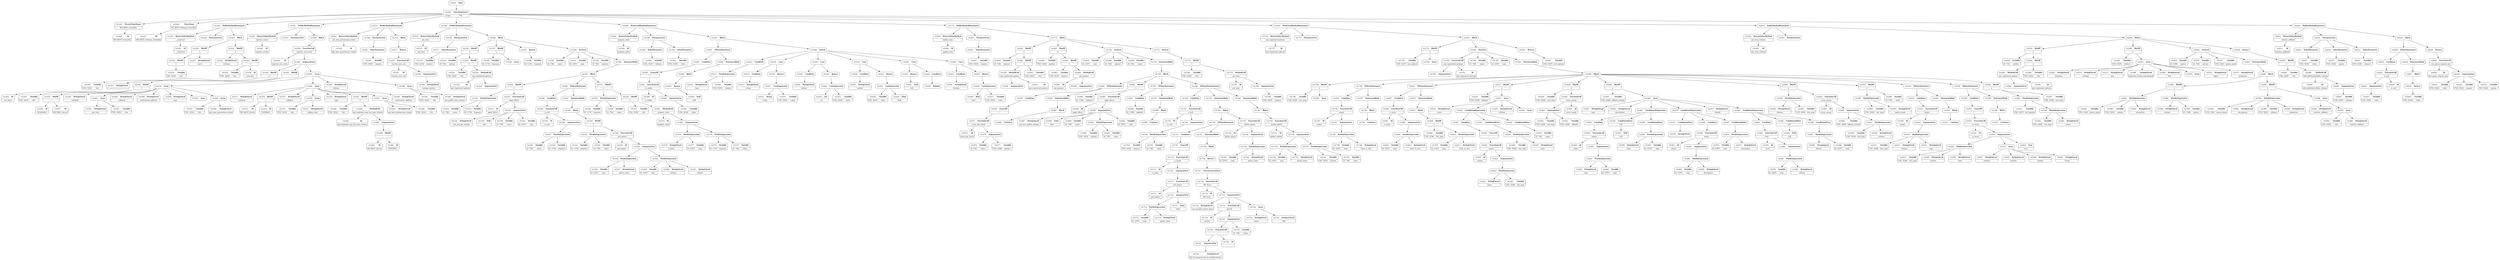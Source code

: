 digraph ast {
node [shape=none];
141427 [label=<<TABLE border='1' cellspacing='0' cellpadding='10' style='rounded' ><TR><TD border='0'>141427</TD><TD border='0'><B>Id</B></TD></TR><HR/><TR><TD border='0' cellpadding='5' colspan='2'>WP_REST_Settings_Controller</TD></TR></TABLE>>];
141430 [label=<<TABLE border='1' cellspacing='0' cellpadding='10' style='rounded' ><TR><TD border='0'>141430</TD><TD border='0'><B>ParentClassName</B></TD></TR><HR/><TR><TD border='0' cellpadding='5' colspan='2'>WP_REST_Controller</TD></TR></TABLE>>];
141430 -> 141429 [weight=2];
141431 [label=<<TABLE border='1' cellspacing='0' cellpadding='10' style='rounded' ><TR><TD border='0'>141431</TD><TD border='0'><B>Id</B></TD></TR><HR/><TR><TD border='0' cellpadding='5' colspan='2'>__construct</TD></TR></TABLE>>];
141428 [label=<<TABLE border='1' cellspacing='0' cellpadding='10' style='rounded' ><TR><TD border='0'>141428</TD><TD border='0'><B>ClassName</B></TD></TR><HR/><TR><TD border='0' cellpadding='5' colspan='2'>WP_REST_Settings_Controller</TD></TR></TABLE>>];
141428 -> 141427 [weight=2];
141429 [label=<<TABLE border='1' cellspacing='0' cellpadding='10' style='rounded' ><TR><TD border='0'>141429</TD><TD border='0'><B>Id</B></TD></TR><HR/><TR><TD border='0' cellpadding='5' colspan='2'>WP_REST_Controller</TD></TR></TABLE>>];
141434 [label=<<TABLE border='1' cellspacing='0' cellpadding='10' style='rounded' ><TR><TD border='0'>141434</TD><TD border='0'><B>Variable</B></TD></TR><HR/><TR><TD border='0' cellpadding='5'>(745, 3232)</TD><TD border='0' cellpadding='5'>this</TD></TR></TABLE>>];
141435 [label=<<TABLE border='1' cellspacing='0' cellpadding='10' style='rounded' ><TR><TD border='0'>141435</TD><TD border='0'><B>BinOP</B></TD></TR><HR/><TR><TD border='0' cellpadding='5' colspan='2'>-&gt;</TD></TR></TABLE>>];
141435 -> 141434 [weight=2];
141432 [label=<<TABLE border='1' cellspacing='0' cellpadding='10' style='rounded' ><TR><TD border='0'>141432</TD><TD border='0'><B>ReturnValueMethod</B></TD></TR><HR/><TR><TD border='0' cellpadding='5' colspan='2'>__construct</TD></TR></TABLE>>];
141432 -> 141431 [weight=2];
141433 [label=<<TABLE border='1' cellspacing='0' cellpadding='10' style='rounded' ><TR><TD border='0'>141433</TD><TD border='0'><B>ParameterList</B></TD></TR></TABLE>>];
141438 [label=<<TABLE border='1' cellspacing='0' cellpadding='10' style='rounded' ><TR><TD border='0'>141438</TD><TD border='0'><B>Variable</B></TD></TR><HR/><TR><TD border='0' cellpadding='5'>(745, 3232)</TD><TD border='0' cellpadding='5'>this</TD></TR></TABLE>>];
141439 [label=<<TABLE border='1' cellspacing='0' cellpadding='10' style='rounded' ><TR><TD border='0'>141439</TD><TD border='0'><B>Id</B></TD></TR><HR/><TR><TD border='0' cellpadding='5' colspan='2'>rest_base</TD></TR></TABLE>>];
141436 [label=<<TABLE border='1' cellspacing='0' cellpadding='10' style='rounded' ><TR><TD border='0'>141436</TD><TD border='0'><B>BinOP</B></TD></TR><HR/><TR><TD border='0' cellpadding='5' colspan='2'>=</TD></TR></TABLE>>];
141436 -> 141435 [weight=2];
141436 -> 141437 [weight=2];
141437 [label=<<TABLE border='1' cellspacing='0' cellpadding='10' style='rounded' ><TR><TD border='0'>141437</TD><TD border='0'><B>StringLiteral</B></TD></TR><HR/><TR><TD border='0' cellpadding='5' colspan='2'>wpv2</TD></TR></TABLE>>];
141442 [label=<<TABLE border='1' cellspacing='0' cellpadding='10' style='rounded' ><TR><TD border='0'>141442</TD><TD border='0'><B>StringLiteral</B></TD></TR><HR/><TR><TD border='0' cellpadding='5' colspan='2'>settings</TD></TR></TABLE>>];
141443 [label=<<TABLE border='1' cellspacing='0' cellpadding='10' style='rounded' ><TR><TD border='0'>141443</TD><TD border='0'><B>Block</B></TD></TR></TABLE>>];
141443 -> 141436 [weight=2];
141443 -> 141441 [weight=2];
141440 [label=<<TABLE border='1' cellspacing='0' cellpadding='10' style='rounded' ><TR><TD border='0'>141440</TD><TD border='0'><B>BinOP</B></TD></TR><HR/><TR><TD border='0' cellpadding='5' colspan='2'>-&gt;</TD></TR></TABLE>>];
141440 -> 141438 [weight=2];
141440 -> 141439 [weight=2];
141441 [label=<<TABLE border='1' cellspacing='0' cellpadding='10' style='rounded' ><TR><TD border='0'>141441</TD><TD border='0'><B>BinOP</B></TD></TR><HR/><TR><TD border='0' cellpadding='5' colspan='2'>=</TD></TR></TABLE>>];
141441 -> 141440 [weight=2];
141441 -> 141442 [weight=2];
141446 [label=<<TABLE border='1' cellspacing='0' cellpadding='10' style='rounded' ><TR><TD border='0'>141446</TD><TD border='0'><B>ReturnValueMethod</B></TD></TR><HR/><TR><TD border='0' cellpadding='5' colspan='2'>register_routes</TD></TR></TABLE>>];
141446 -> 141445 [weight=2];
141447 [label=<<TABLE border='1' cellspacing='0' cellpadding='10' style='rounded' ><TR><TD border='0'>141447</TD><TD border='0'><B>ParameterList</B></TD></TR></TABLE>>];
141444 [label=<<TABLE border='1' cellspacing='0' cellpadding='10' style='rounded' ><TR><TD border='0'>141444</TD><TD border='0'><B>PublicMethodStatement</B></TD></TR></TABLE>>];
141444 -> 141432 [weight=2];
141444 -> 141433 [weight=2];
141444 -> 141443 [weight=2];
141445 [label=<<TABLE border='1' cellspacing='0' cellpadding='10' style='rounded' ><TR><TD border='0'>141445</TD><TD border='0'><B>Id</B></TD></TR><HR/><TR><TD border='0' cellpadding='5' colspan='2'>register_routes</TD></TR></TABLE>>];
141450 [label=<<TABLE border='1' cellspacing='0' cellpadding='10' style='rounded' ><TR><TD border='0'>141450</TD><TD border='0'><B>BinOP</B></TD></TR><HR/><TR><TD border='0' cellpadding='5' colspan='2'>-&gt;</TD></TR></TABLE>>];
141450 -> 141449 [weight=2];
141451 [label=<<TABLE border='1' cellspacing='0' cellpadding='10' style='rounded' ><TR><TD border='0'>141451</TD><TD border='0'><B>StringLiteral</B></TD></TR><HR/><TR><TD border='0' cellpadding='5' colspan='2'></TD></TR></TABLE>>];
141448 [label=<<TABLE border='1' cellspacing='0' cellpadding='10' style='rounded' ><TR><TD border='0'>141448</TD><TD border='0'><B>Id</B></TD></TR><HR/><TR><TD border='0' cellpadding='5' colspan='2'>register_rest_route</TD></TR></TABLE>>];
141449 [label=<<TABLE border='1' cellspacing='0' cellpadding='10' style='rounded' ><TR><TD border='0'>141449</TD><TD border='0'><B>Variable</B></TD></TR><HR/><TR><TD border='0' cellpadding='5'>(745, 3232)</TD><TD border='0' cellpadding='5'>this</TD></TR></TABLE>>];
141454 [label=<<TABLE border='1' cellspacing='0' cellpadding='10' style='rounded' ><TR><TD border='0'>141454</TD><TD border='0'><B>Id</B></TD></TR><HR/><TR><TD border='0' cellpadding='5' colspan='2'>rest_base</TD></TR></TABLE>>];
141455 [label=<<TABLE border='1' cellspacing='0' cellpadding='10' style='rounded' ><TR><TD border='0'>141455</TD><TD border='0'><B>BinOP</B></TD></TR><HR/><TR><TD border='0' cellpadding='5' colspan='2'>-&gt;</TD></TR></TABLE>>];
141455 -> 141453 [weight=2];
141455 -> 141454 [weight=2];
141452 [label=<<TABLE border='1' cellspacing='0' cellpadding='10' style='rounded' ><TR><TD border='0'>141452</TD><TD border='0'><B>BinOP</B></TD></TR><HR/><TR><TD border='0' cellpadding='5' colspan='2'>.</TD></TR></TABLE>>];
141452 -> 141451 [weight=2];
141452 -> 141455 [weight=2];
141453 [label=<<TABLE border='1' cellspacing='0' cellpadding='10' style='rounded' ><TR><TD border='0'>141453</TD><TD border='0'><B>Variable</B></TD></TR><HR/><TR><TD border='0' cellpadding='5'>(745, 3232)</TD><TD border='0' cellpadding='5'>this</TD></TR></TABLE>>];
141458 [label=<<TABLE border='1' cellspacing='0' cellpadding='10' style='rounded' ><TR><TD border='0'>141458</TD><TD border='0'><B>Id</B></TD></TR><HR/><TR><TD border='0' cellpadding='5' colspan='2'>READABLE</TD></TR></TABLE>>];
141459 [label=<<TABLE border='1' cellspacing='0' cellpadding='10' style='rounded' ><TR><TD border='0'>141459</TD><TD border='0'><B>BinOP</B></TD></TR><HR/><TR><TD border='0' cellpadding='5' colspan='2'>::</TD></TR></TABLE>>];
141459 -> 141457 [weight=2];
141459 -> 141458 [weight=2];
141456 [label=<<TABLE border='1' cellspacing='0' cellpadding='10' style='rounded' ><TR><TD border='0'>141456</TD><TD border='0'><B>StringLiteral</B></TD></TR><HR/><TR><TD border='0' cellpadding='5' colspan='2'>methods</TD></TR></TABLE>>];
141457 [label=<<TABLE border='1' cellspacing='0' cellpadding='10' style='rounded' ><TR><TD border='0'>141457</TD><TD border='0'><B>Id</B></TD></TR><HR/><TR><TD border='0' cellpadding='5' colspan='2'>WP_REST_Server</TD></TR></TABLE>>];
141462 [label=<<TABLE border='1' cellspacing='0' cellpadding='10' style='rounded' ><TR><TD border='0'>141462</TD><TD border='0'><B>StringLiteral</B></TD></TR><HR/><TR><TD border='0' cellpadding='5' colspan='2'>get_item</TD></TR></TABLE>>];
141463 [label=<<TABLE border='1' cellspacing='0' cellpadding='10' style='rounded' ><TR><TD border='0'>141463</TD><TD border='0'><B>Array</B></TD></TR></TABLE>>];
141463 -> 141461 [weight=2];
141463 -> 141462 [weight=2];
141460 [label=<<TABLE border='1' cellspacing='0' cellpadding='10' style='rounded' ><TR><TD border='0'>141460</TD><TD border='0'><B>StringLiteral</B></TD></TR><HR/><TR><TD border='0' cellpadding='5' colspan='2'>callback</TD></TR></TABLE>>];
141461 [label=<<TABLE border='1' cellspacing='0' cellpadding='10' style='rounded' ><TR><TD border='0'>141461</TD><TD border='0'><B>Variable</B></TD></TR><HR/><TR><TD border='0' cellpadding='5'>(745, 3232)</TD><TD border='0' cellpadding='5'>this</TD></TR></TABLE>>];
141466 [label=<<TABLE border='1' cellspacing='0' cellpadding='10' style='rounded' ><TR><TD border='0'>141466</TD><TD border='0'><B>StringLiteral</B></TD></TR><HR/><TR><TD border='0' cellpadding='5' colspan='2'>permission_callback</TD></TR></TABLE>>];
141467 [label=<<TABLE border='1' cellspacing='0' cellpadding='10' style='rounded' ><TR><TD border='0'>141467</TD><TD border='0'><B>Variable</B></TD></TR><HR/><TR><TD border='0' cellpadding='5'>(745, 3232)</TD><TD border='0' cellpadding='5'>this</TD></TR></TABLE>>];
141464 [label=<<TABLE border='1' cellspacing='0' cellpadding='10' style='rounded' ><TR><TD border='0'>141464</TD><TD border='0'><B>StringLiteral</B></TD></TR><HR/><TR><TD border='0' cellpadding='5' colspan='2'>args</TD></TR></TABLE>>];
141465 [label=<<TABLE border='1' cellspacing='0' cellpadding='10' style='rounded' ><TR><TD border='0'>141465</TD><TD border='0'><B>Array</B></TD></TR></TABLE>>];
141470 [label=<<TABLE border='1' cellspacing='0' cellpadding='10' style='rounded' ><TR><TD border='0'>141470</TD><TD border='0'><B>Array</B></TD></TR></TABLE>>];
141470 -> 141456 [weight=2];
141470 -> 141459 [weight=2];
141470 -> 141460 [weight=2];
141470 -> 141463 [weight=2];
141470 -> 141464 [weight=2];
141470 -> 141465 [weight=2];
141470 -> 141466 [weight=2];
141470 -> 141469 [weight=2];
141471 [label=<<TABLE border='1' cellspacing='0' cellpadding='10' style='rounded' ><TR><TD border='0'>141471</TD><TD border='0'><B>StringLiteral</B></TD></TR><HR/><TR><TD border='0' cellpadding='5' colspan='2'>methods</TD></TR></TABLE>>];
141468 [label=<<TABLE border='1' cellspacing='0' cellpadding='10' style='rounded' ><TR><TD border='0'>141468</TD><TD border='0'><B>StringLiteral</B></TD></TR><HR/><TR><TD border='0' cellpadding='5' colspan='2'>get_item_permissions_check</TD></TR></TABLE>>];
141469 [label=<<TABLE border='1' cellspacing='0' cellpadding='10' style='rounded' ><TR><TD border='0'>141469</TD><TD border='0'><B>Array</B></TD></TR></TABLE>>];
141469 -> 141467 [weight=2];
141469 -> 141468 [weight=2];
141474 [label=<<TABLE border='1' cellspacing='0' cellpadding='10' style='rounded' ><TR><TD border='0'>141474</TD><TD border='0'><B>BinOP</B></TD></TR><HR/><TR><TD border='0' cellpadding='5' colspan='2'>::</TD></TR></TABLE>>];
141474 -> 141472 [weight=2];
141474 -> 141473 [weight=2];
141475 [label=<<TABLE border='1' cellspacing='0' cellpadding='10' style='rounded' ><TR><TD border='0'>141475</TD><TD border='0'><B>StringLiteral</B></TD></TR><HR/><TR><TD border='0' cellpadding='5' colspan='2'>callback</TD></TR></TABLE>>];
141472 [label=<<TABLE border='1' cellspacing='0' cellpadding='10' style='rounded' ><TR><TD border='0'>141472</TD><TD border='0'><B>Id</B></TD></TR><HR/><TR><TD border='0' cellpadding='5' colspan='2'>WP_REST_Server</TD></TR></TABLE>>];
141473 [label=<<TABLE border='1' cellspacing='0' cellpadding='10' style='rounded' ><TR><TD border='0'>141473</TD><TD border='0'><B>Id</B></TD></TR><HR/><TR><TD border='0' cellpadding='5' colspan='2'>EDITABLE</TD></TR></TABLE>>];
141478 [label=<<TABLE border='1' cellspacing='0' cellpadding='10' style='rounded' ><TR><TD border='0'>141478</TD><TD border='0'><B>Array</B></TD></TR></TABLE>>];
141478 -> 141476 [weight=2];
141478 -> 141477 [weight=2];
141479 [label=<<TABLE border='1' cellspacing='0' cellpadding='10' style='rounded' ><TR><TD border='0'>141479</TD><TD border='0'><B>StringLiteral</B></TD></TR><HR/><TR><TD border='0' cellpadding='5' colspan='2'>args</TD></TR></TABLE>>];
141476 [label=<<TABLE border='1' cellspacing='0' cellpadding='10' style='rounded' ><TR><TD border='0'>141476</TD><TD border='0'><B>Variable</B></TD></TR><HR/><TR><TD border='0' cellpadding='5'>(745, 3232)</TD><TD border='0' cellpadding='5'>this</TD></TR></TABLE>>];
141477 [label=<<TABLE border='1' cellspacing='0' cellpadding='10' style='rounded' ><TR><TD border='0'>141477</TD><TD border='0'><B>StringLiteral</B></TD></TR><HR/><TR><TD border='0' cellpadding='5' colspan='2'>update_item</TD></TR></TABLE>>];
141482 [label=<<TABLE border='1' cellspacing='0' cellpadding='10' style='rounded' ><TR><TD border='0'>141482</TD><TD border='0'><B>Id</B></TD></TR><HR/><TR><TD border='0' cellpadding='5' colspan='2'>WP_REST_Server</TD></TR></TABLE>>];
141483 [label=<<TABLE border='1' cellspacing='0' cellpadding='10' style='rounded' ><TR><TD border='0'>141483</TD><TD border='0'><B>Id</B></TD></TR><HR/><TR><TD border='0' cellpadding='5' colspan='2'>EDITABLE</TD></TR></TABLE>>];
141480 [label=<<TABLE border='1' cellspacing='0' cellpadding='10' style='rounded' ><TR><TD border='0'>141480</TD><TD border='0'><B>Variable</B></TD></TR><HR/><TR><TD border='0' cellpadding='5'>(745, 3232)</TD><TD border='0' cellpadding='5'>this</TD></TR></TABLE>>];
141481 [label=<<TABLE border='1' cellspacing='0' cellpadding='10' style='rounded' ><TR><TD border='0'>141481</TD><TD border='0'><B>Id</B></TD></TR><HR/><TR><TD border='0' cellpadding='5' colspan='2'>get_endpoint_args_for_item_schema</TD></TR></TABLE>>];
141486 [label=<<TABLE border='1' cellspacing='0' cellpadding='10' style='rounded' ><TR><TD border='0'>141486</TD><TD border='0'><B>MethodCall</B></TD></TR><HR/><TR><TD border='0' cellpadding='5' colspan='2'>get_endpoint_args_for_item_schema</TD></TR></TABLE>>];
141486 -> 141481 [weight=2];
141486 -> 141485 [weight=2];
141487 [label=<<TABLE border='1' cellspacing='0' cellpadding='10' style='rounded' ><TR><TD border='0'>141487</TD><TD border='0'><B>BinOP</B></TD></TR><HR/><TR><TD border='0' cellpadding='5' colspan='2'>-&gt;</TD></TR></TABLE>>];
141487 -> 141480 [weight=2];
141487 -> 141486 [weight=2];
141484 [label=<<TABLE border='1' cellspacing='0' cellpadding='10' style='rounded' ><TR><TD border='0'>141484</TD><TD border='0'><B>BinOP</B></TD></TR><HR/><TR><TD border='0' cellpadding='5' colspan='2'>::</TD></TR></TABLE>>];
141484 -> 141482 [weight=2];
141484 -> 141483 [weight=2];
141485 [label=<<TABLE border='1' cellspacing='0' cellpadding='10' style='rounded' ><TR><TD border='0'>141485</TD><TD border='0'><B>ArgumentList</B></TD></TR></TABLE>>];
141485 -> 141484 [weight=2];
141490 [label=<<TABLE border='1' cellspacing='0' cellpadding='10' style='rounded' ><TR><TD border='0'>141490</TD><TD border='0'><B>StringLiteral</B></TD></TR><HR/><TR><TD border='0' cellpadding='5' colspan='2'>get_item_permissions_check</TD></TR></TABLE>>];
141491 [label=<<TABLE border='1' cellspacing='0' cellpadding='10' style='rounded' ><TR><TD border='0'>141491</TD><TD border='0'><B>Array</B></TD></TR></TABLE>>];
141491 -> 141489 [weight=2];
141491 -> 141490 [weight=2];
141488 [label=<<TABLE border='1' cellspacing='0' cellpadding='10' style='rounded' ><TR><TD border='0'>141488</TD><TD border='0'><B>StringLiteral</B></TD></TR><HR/><TR><TD border='0' cellpadding='5' colspan='2'>permission_callback</TD></TR></TABLE>>];
141489 [label=<<TABLE border='1' cellspacing='0' cellpadding='10' style='rounded' ><TR><TD border='0'>141489</TD><TD border='0'><B>Variable</B></TD></TR><HR/><TR><TD border='0' cellpadding='5'>(745, 3232)</TD><TD border='0' cellpadding='5'>this</TD></TR></TABLE>>];
141494 [label=<<TABLE border='1' cellspacing='0' cellpadding='10' style='rounded' ><TR><TD border='0'>141494</TD><TD border='0'><B>Variable</B></TD></TR><HR/><TR><TD border='0' cellpadding='5'>(745, 3232)</TD><TD border='0' cellpadding='5'>this</TD></TR></TABLE>>];
141495 [label=<<TABLE border='1' cellspacing='0' cellpadding='10' style='rounded' ><TR><TD border='0'>141495</TD><TD border='0'><B>StringLiteral</B></TD></TR><HR/><TR><TD border='0' cellpadding='5' colspan='2'>get_public_item_schema</TD></TR></TABLE>>];
141492 [label=<<TABLE border='1' cellspacing='0' cellpadding='10' style='rounded' ><TR><TD border='0'>141492</TD><TD border='0'><B>Array</B></TD></TR></TABLE>>];
141492 -> 141471 [weight=2];
141492 -> 141474 [weight=2];
141492 -> 141475 [weight=2];
141492 -> 141478 [weight=2];
141492 -> 141479 [weight=2];
141492 -> 141487 [weight=2];
141492 -> 141488 [weight=2];
141492 -> 141491 [weight=2];
141493 [label=<<TABLE border='1' cellspacing='0' cellpadding='10' style='rounded' ><TR><TD border='0'>141493</TD><TD border='0'><B>StringLiteral</B></TD></TR><HR/><TR><TD border='0' cellpadding='5' colspan='2'>schema</TD></TR></TABLE>>];
141498 [label=<<TABLE border='1' cellspacing='0' cellpadding='10' style='rounded' ><TR><TD border='0'>141498</TD><TD border='0'><B>ArgumentList</B></TD></TR></TABLE>>];
141498 -> 141450 [weight=2];
141498 -> 141452 [weight=2];
141498 -> 141497 [weight=2];
141499 [label=<<TABLE border='1' cellspacing='0' cellpadding='10' style='rounded' ><TR><TD border='0'>141499</TD><TD border='0'><B>FunctionCall</B></TD></TR><HR/><TR><TD border='0' cellpadding='5' colspan='2'>register_rest_route</TD></TR></TABLE>>];
141499 -> 141448 [weight=2];
141499 -> 141498 [weight=2];
141496 [label=<<TABLE border='1' cellspacing='0' cellpadding='10' style='rounded' ><TR><TD border='0'>141496</TD><TD border='0'><B>Array</B></TD></TR></TABLE>>];
141496 -> 141494 [weight=2];
141496 -> 141495 [weight=2];
141497 [label=<<TABLE border='1' cellspacing='0' cellpadding='10' style='rounded' ><TR><TD border='0'>141497</TD><TD border='0'><B>Array</B></TD></TR></TABLE>>];
141497 -> 141470 [weight=2];
141497 -> 141492 [weight=2];
141497 -> 141493 [weight=2];
141497 -> 141496 [weight=2];
141502 [label=<<TABLE border='1' cellspacing='0' cellpadding='10' style='rounded' ><TR><TD border='0'>141502</TD><TD border='0'><B>Id</B></TD></TR><HR/><TR><TD border='0' cellpadding='5' colspan='2'>get_item_permissions_check</TD></TR></TABLE>>];
141503 [label=<<TABLE border='1' cellspacing='0' cellpadding='10' style='rounded' ><TR><TD border='0'>141503</TD><TD border='0'><B>ReturnValueMethod</B></TD></TR><HR/><TR><TD border='0' cellpadding='5' colspan='2'>get_item_permissions_check</TD></TR></TABLE>>];
141503 -> 141502 [weight=2];
141500 [label=<<TABLE border='1' cellspacing='0' cellpadding='10' style='rounded' ><TR><TD border='0'>141500</TD><TD border='0'><B>Block</B></TD></TR></TABLE>>];
141500 -> 141499 [weight=2];
141501 [label=<<TABLE border='1' cellspacing='0' cellpadding='10' style='rounded' ><TR><TD border='0'>141501</TD><TD border='0'><B>PublicMethodStatement</B></TD></TR></TABLE>>];
141501 -> 141446 [weight=2];
141501 -> 141447 [weight=2];
141501 -> 141500 [weight=2];
141506 [label=<<TABLE border='1' cellspacing='0' cellpadding='10' style='rounded' ><TR><TD border='0'>141506</TD><TD border='0'><B>ParameterList</B></TD></TR></TABLE>>];
141506 -> 141505 [weight=2];
141507 [label=<<TABLE border='1' cellspacing='0' cellpadding='10' style='rounded' ><TR><TD border='0'>141507</TD><TD border='0'><B>Id</B></TD></TR><HR/><TR><TD border='0' cellpadding='5' colspan='2'>current_user_can</TD></TR></TABLE>>];
141504 [label=<<TABLE border='1' cellspacing='0' cellpadding='10' style='rounded' ><TR><TD border='0'>141504</TD><TD border='0'><B>Variable</B></TD></TR><HR/><TR><TD border='0' cellpadding='5'>(745, 3233)</TD><TD border='0' cellpadding='5'>request</TD></TR></TABLE>>];
141505 [label=<<TABLE border='1' cellspacing='0' cellpadding='10' style='rounded' ><TR><TD border='0'>141505</TD><TD border='0'><B>ValueParameter</B></TD></TR></TABLE>>];
141505 -> 141504 [weight=2];
141510 [label=<<TABLE border='1' cellspacing='0' cellpadding='10' style='rounded' ><TR><TD border='0'>141510</TD><TD border='0'><B>FunctionCall</B></TD></TR><HR/><TR><TD border='0' cellpadding='5' colspan='2'>current_user_can</TD></TR></TABLE>>];
141510 -> 141507 [weight=2];
141510 -> 141509 [weight=2];
141511 [label=<<TABLE border='1' cellspacing='0' cellpadding='10' style='rounded' ><TR><TD border='0'>141511</TD><TD border='0'><B>Return</B></TD></TR></TABLE>>];
141511 -> 141510 [weight=2];
141508 [label=<<TABLE border='1' cellspacing='0' cellpadding='10' style='rounded' ><TR><TD border='0'>141508</TD><TD border='0'><B>StringLiteral</B></TD></TR><HR/><TR><TD border='0' cellpadding='5' colspan='2'>manage_options</TD></TR></TABLE>>];
141509 [label=<<TABLE border='1' cellspacing='0' cellpadding='10' style='rounded' ><TR><TD border='0'>141509</TD><TD border='0'><B>ArgumentList</B></TD></TR></TABLE>>];
141509 -> 141508 [weight=2];
141514 [label=<<TABLE border='1' cellspacing='0' cellpadding='10' style='rounded' ><TR><TD border='0'>141514</TD><TD border='0'><B>Id</B></TD></TR><HR/><TR><TD border='0' cellpadding='5' colspan='2'>get_item</TD></TR></TABLE>>];
141515 [label=<<TABLE border='1' cellspacing='0' cellpadding='10' style='rounded' ><TR><TD border='0'>141515</TD><TD border='0'><B>ReturnValueMethod</B></TD></TR><HR/><TR><TD border='0' cellpadding='5' colspan='2'>get_item</TD></TR></TABLE>>];
141515 -> 141514 [weight=2];
141512 [label=<<TABLE border='1' cellspacing='0' cellpadding='10' style='rounded' ><TR><TD border='0'>141512</TD><TD border='0'><B>Block</B></TD></TR></TABLE>>];
141512 -> 141511 [weight=2];
141513 [label=<<TABLE border='1' cellspacing='0' cellpadding='10' style='rounded' ><TR><TD border='0'>141513</TD><TD border='0'><B>PublicMethodStatement</B></TD></TR></TABLE>>];
141513 -> 141503 [weight=2];
141513 -> 141506 [weight=2];
141513 -> 141512 [weight=2];
141518 [label=<<TABLE border='1' cellspacing='0' cellpadding='10' style='rounded' ><TR><TD border='0'>141518</TD><TD border='0'><B>ParameterList</B></TD></TR></TABLE>>];
141518 -> 141517 [weight=2];
141519 [label=<<TABLE border='1' cellspacing='0' cellpadding='10' style='rounded' ><TR><TD border='0'>141519</TD><TD border='0'><B>Variable</B></TD></TR><HR/><TR><TD border='0' cellpadding='5'>(0, 724)</TD><TD border='0' cellpadding='5'>options</TD></TR></TABLE>>];
141516 [label=<<TABLE border='1' cellspacing='0' cellpadding='10' style='rounded' ><TR><TD border='0'>141516</TD><TD border='0'><B>Variable</B></TD></TR><HR/><TR><TD border='0' cellpadding='5'>(745, 3233)</TD><TD border='0' cellpadding='5'>request</TD></TR></TABLE>>];
141517 [label=<<TABLE border='1' cellspacing='0' cellpadding='10' style='rounded' ><TR><TD border='0'>141517</TD><TD border='0'><B>ValueParameter</B></TD></TR></TABLE>>];
141517 -> 141516 [weight=2];
141522 [label=<<TABLE border='1' cellspacing='0' cellpadding='10' style='rounded' ><TR><TD border='0'>141522</TD><TD border='0'><B>Id</B></TD></TR><HR/><TR><TD border='0' cellpadding='5' colspan='2'>get_registered_options</TD></TR></TABLE>>];
141523 [label=<<TABLE border='1' cellspacing='0' cellpadding='10' style='rounded' ><TR><TD border='0'>141523</TD><TD border='0'><B>ArgumentList</B></TD></TR></TABLE>>];
141520 [label=<<TABLE border='1' cellspacing='0' cellpadding='10' style='rounded' ><TR><TD border='0'>141520</TD><TD border='0'><B>BinOP</B></TD></TR><HR/><TR><TD border='0' cellpadding='5' colspan='2'>=</TD></TR></TABLE>>];
141520 -> 141519 [weight=2];
141520 -> 141525 [weight=2];
141521 [label=<<TABLE border='1' cellspacing='0' cellpadding='10' style='rounded' ><TR><TD border='0'>141521</TD><TD border='0'><B>Variable</B></TD></TR><HR/><TR><TD border='0' cellpadding='5'>(745, 3232)</TD><TD border='0' cellpadding='5'>this</TD></TR></TABLE>>];
141526 [label=<<TABLE border='1' cellspacing='0' cellpadding='10' style='rounded' ><TR><TD border='0'>141526</TD><TD border='0'><B>Variable</B></TD></TR><HR/><TR><TD border='0' cellpadding='5'>(0, 1174)</TD><TD border='0' cellpadding='5'>response</TD></TR></TABLE>>];
141527 [label=<<TABLE border='1' cellspacing='0' cellpadding='10' style='rounded' ><TR><TD border='0'>141527</TD><TD border='0'><B>BinOP</B></TD></TR><HR/><TR><TD border='0' cellpadding='5' colspan='2'>=</TD></TR></TABLE>>];
141527 -> 141526 [weight=2];
141527 -> 141528 [weight=2];
141524 [label=<<TABLE border='1' cellspacing='0' cellpadding='10' style='rounded' ><TR><TD border='0'>141524</TD><TD border='0'><B>MethodCall</B></TD></TR><HR/><TR><TD border='0' cellpadding='5' colspan='2'>get_registered_options</TD></TR></TABLE>>];
141524 -> 141522 [weight=2];
141524 -> 141523 [weight=2];
141525 [label=<<TABLE border='1' cellspacing='0' cellpadding='10' style='rounded' ><TR><TD border='0'>141525</TD><TD border='0'><B>BinOP</B></TD></TR><HR/><TR><TD border='0' cellpadding='5' colspan='2'>-&gt;</TD></TR></TABLE>>];
141525 -> 141521 [weight=2];
141525 -> 141524 [weight=2];
141530 [label=<<TABLE border='1' cellspacing='0' cellpadding='10' style='rounded' ><TR><TD border='0'>141530</TD><TD border='0'><B>Variable</B></TD></TR><HR/><TR><TD border='0' cellpadding='5'>(0, 736)</TD><TD border='0' cellpadding='5'>name</TD></TR></TABLE>>];
141531 [label=<<TABLE border='1' cellspacing='0' cellpadding='10' style='rounded' ><TR><TD border='0'>141531</TD><TD border='0'><B>Variable</B></TD></TR><HR/><TR><TD border='0' cellpadding='5'>(0, 2197)</TD><TD border='0' cellpadding='5'>args</TD></TR></TABLE>>];
141528 [label=<<TABLE border='1' cellspacing='0' cellpadding='10' style='rounded' ><TR><TD border='0'>141528</TD><TD border='0'><B>Array</B></TD></TR></TABLE>>];
141529 [label=<<TABLE border='1' cellspacing='0' cellpadding='10' style='rounded' ><TR><TD border='0'>141529</TD><TD border='0'><B>Variable</B></TD></TR><HR/><TR><TD border='0' cellpadding='5'>(0, 724)</TD><TD border='0' cellpadding='5'>options</TD></TR></TABLE>>];
141534 [label=<<TABLE border='1' cellspacing='0' cellpadding='10' style='rounded' ><TR><TD border='0'>141534</TD><TD border='0'><B>Variable</B></TD></TR><HR/><TR><TD border='0' cellpadding='5'>(0, 736)</TD><TD border='0' cellpadding='5'>name</TD></TR></TABLE>>];
141535 [label=<<TABLE border='1' cellspacing='0' cellpadding='10' style='rounded' ><TR><TD border='0'>141535</TD><TD border='0'><B>PostfixExpression</B></TD></TR></TABLE>>];
141535 -> 141533 [weight=2];
141535 -> 141534 [weight=2];
141533 [label=<<TABLE border='1' cellspacing='0' cellpadding='10' style='rounded' ><TR><TD border='0'>141533</TD><TD border='0'><B>Variable</B></TD></TR><HR/><TR><TD border='0' cellpadding='5'>(0, 1174)</TD><TD border='0' cellpadding='5'>response</TD></TR></TABLE>>];
141538 [label=<<TABLE border='1' cellspacing='0' cellpadding='10' style='rounded' ><TR><TD border='0'>141538</TD><TD border='0'><B>StringLiteral</B></TD></TR><HR/><TR><TD border='0' cellpadding='5' colspan='2'>rest_pre_get_setting</TD></TR></TABLE>>];
141539 [label=<<TABLE border='1' cellspacing='0' cellpadding='10' style='rounded' ><TR><TD border='0'>141539</TD><TD border='0'><B>Null</B></TD></TR><HR/><TR><TD border='0' cellpadding='5' colspan='2'>null</TD></TR></TABLE>>];
141536 [label=<<TABLE border='1' cellspacing='0' cellpadding='10' style='rounded' ><TR><TD border='0'>141536</TD><TD border='0'><B>BinOP</B></TD></TR><HR/><TR><TD border='0' cellpadding='5' colspan='2'>=</TD></TR></TABLE>>];
141536 -> 141535 [weight=2];
141536 -> 141543 [weight=2];
141537 [label=<<TABLE border='1' cellspacing='0' cellpadding='10' style='rounded' ><TR><TD border='0'>141537</TD><TD border='0'><B>Id</B></TD></TR><HR/><TR><TD border='0' cellpadding='5' colspan='2'>apply_filters</TD></TR></TABLE>>];
141542 [label=<<TABLE border='1' cellspacing='0' cellpadding='10' style='rounded' ><TR><TD border='0'>141542</TD><TD border='0'><B>ArgumentList</B></TD></TR></TABLE>>];
141542 -> 141538 [weight=2];
141542 -> 141539 [weight=2];
141542 -> 141540 [weight=2];
141542 -> 141541 [weight=2];
141543 [label=<<TABLE border='1' cellspacing='0' cellpadding='10' style='rounded' ><TR><TD border='0'>141543</TD><TD border='0'><B>FunctionCall</B></TD></TR><HR/><TR><TD border='0' cellpadding='5' colspan='2'>apply_filters</TD></TR></TABLE>>];
141543 -> 141537 [weight=2];
141543 -> 141542 [weight=2];
141540 [label=<<TABLE border='1' cellspacing='0' cellpadding='10' style='rounded' ><TR><TD border='0'>141540</TD><TD border='0'><B>Variable</B></TD></TR><HR/><TR><TD border='0' cellpadding='5'>(0, 736)</TD><TD border='0' cellpadding='5'>name</TD></TR></TABLE>>];
141541 [label=<<TABLE border='1' cellspacing='0' cellpadding='10' style='rounded' ><TR><TD border='0'>141541</TD><TD border='0'><B>Variable</B></TD></TR><HR/><TR><TD border='0' cellpadding='5'>(0, 2197)</TD><TD border='0' cellpadding='5'>args</TD></TR></TABLE>>];
141546 [label=<<TABLE border='1' cellspacing='0' cellpadding='10' style='rounded' ><TR><TD border='0'>141546</TD><TD border='0'><B>Variable</B></TD></TR><HR/><TR><TD border='0' cellpadding='5'>(0, 736)</TD><TD border='0' cellpadding='5'>name</TD></TR></TABLE>>];
141547 [label=<<TABLE border='1' cellspacing='0' cellpadding='10' style='rounded' ><TR><TD border='0'>141547</TD><TD border='0'><B>PostfixExpression</B></TD></TR></TABLE>>];
141547 -> 141545 [weight=2];
141547 -> 141546 [weight=2];
141544 [label=<<TABLE border='1' cellspacing='0' cellpadding='10' style='rounded' ><TR><TD border='0'>141544</TD><TD border='0'><B>Id</B></TD></TR><HR/><TR><TD border='0' cellpadding='5' colspan='2'>is_null</TD></TR></TABLE>>];
141545 [label=<<TABLE border='1' cellspacing='0' cellpadding='10' style='rounded' ><TR><TD border='0'>141545</TD><TD border='0'><B>Variable</B></TD></TR><HR/><TR><TD border='0' cellpadding='5'>(0, 1174)</TD><TD border='0' cellpadding='5'>response</TD></TR></TABLE>>];
141550 [label=<<TABLE border='1' cellspacing='0' cellpadding='10' style='rounded' ><TR><TD border='0'>141550</TD><TD border='0'><B>Condition</B></TD></TR></TABLE>>];
141550 -> 141549 [weight=2];
141551 [label=<<TABLE border='1' cellspacing='0' cellpadding='10' style='rounded' ><TR><TD border='0'>141551</TD><TD border='0'><B>Variable</B></TD></TR><HR/><TR><TD border='0' cellpadding='5'>(0, 1174)</TD><TD border='0' cellpadding='5'>response</TD></TR></TABLE>>];
141548 [label=<<TABLE border='1' cellspacing='0' cellpadding='10' style='rounded' ><TR><TD border='0'>141548</TD><TD border='0'><B>ArgumentList</B></TD></TR></TABLE>>];
141548 -> 141547 [weight=2];
141549 [label=<<TABLE border='1' cellspacing='0' cellpadding='10' style='rounded' ><TR><TD border='0'>141549</TD><TD border='0'><B>FunctionCall</B></TD></TR><HR/><TR><TD border='0' cellpadding='5' colspan='2'>is_null</TD></TR></TABLE>>];
141549 -> 141544 [weight=2];
141549 -> 141548 [weight=2];
141554 [label=<<TABLE border='1' cellspacing='0' cellpadding='10' style='rounded' ><TR><TD border='0'>141554</TD><TD border='0'><B>BinOP</B></TD></TR><HR/><TR><TD border='0' cellpadding='5' colspan='2'>=</TD></TR></TABLE>>];
141554 -> 141553 [weight=2];
141554 -> 141564 [weight=2];
141555 [label=<<TABLE border='1' cellspacing='0' cellpadding='10' style='rounded' ><TR><TD border='0'>141555</TD><TD border='0'><B>Id</B></TD></TR><HR/><TR><TD border='0' cellpadding='5' colspan='2'>get_option</TD></TR></TABLE>>];
141552 [label=<<TABLE border='1' cellspacing='0' cellpadding='10' style='rounded' ><TR><TD border='0'>141552</TD><TD border='0'><B>Variable</B></TD></TR><HR/><TR><TD border='0' cellpadding='5'>(0, 736)</TD><TD border='0' cellpadding='5'>name</TD></TR></TABLE>>];
141553 [label=<<TABLE border='1' cellspacing='0' cellpadding='10' style='rounded' ><TR><TD border='0'>141553</TD><TD border='0'><B>PostfixExpression</B></TD></TR></TABLE>>];
141553 -> 141551 [weight=2];
141553 -> 141552 [weight=2];
141558 [label=<<TABLE border='1' cellspacing='0' cellpadding='10' style='rounded' ><TR><TD border='0'>141558</TD><TD border='0'><B>PostfixExpression</B></TD></TR></TABLE>>];
141558 -> 141556 [weight=2];
141558 -> 141557 [weight=2];
141559 [label=<<TABLE border='1' cellspacing='0' cellpadding='10' style='rounded' ><TR><TD border='0'>141559</TD><TD border='0'><B>Variable</B></TD></TR><HR/><TR><TD border='0' cellpadding='5'>(0, 2197)</TD><TD border='0' cellpadding='5'>args</TD></TR></TABLE>>];
141556 [label=<<TABLE border='1' cellspacing='0' cellpadding='10' style='rounded' ><TR><TD border='0'>141556</TD><TD border='0'><B>Variable</B></TD></TR><HR/><TR><TD border='0' cellpadding='5'>(0, 2197)</TD><TD border='0' cellpadding='5'>args</TD></TR></TABLE>>];
141557 [label=<<TABLE border='1' cellspacing='0' cellpadding='10' style='rounded' ><TR><TD border='0'>141557</TD><TD border='0'><B>StringLiteral</B></TD></TR><HR/><TR><TD border='0' cellpadding='5' colspan='2'>option_name</TD></TR></TABLE>>];
141562 [label=<<TABLE border='1' cellspacing='0' cellpadding='10' style='rounded' ><TR><TD border='0'>141562</TD><TD border='0'><B>PostfixExpression</B></TD></TR></TABLE>>];
141562 -> 141559 [weight=2];
141562 -> 141560 [weight=2];
141562 -> 141561 [weight=2];
141563 [label=<<TABLE border='1' cellspacing='0' cellpadding='10' style='rounded' ><TR><TD border='0'>141563</TD><TD border='0'><B>ArgumentList</B></TD></TR></TABLE>>];
141563 -> 141558 [weight=2];
141563 -> 141562 [weight=2];
141560 [label=<<TABLE border='1' cellspacing='0' cellpadding='10' style='rounded' ><TR><TD border='0'>141560</TD><TD border='0'><B>StringLiteral</B></TD></TR><HR/><TR><TD border='0' cellpadding='5' colspan='2'>schema</TD></TR></TABLE>>];
141561 [label=<<TABLE border='1' cellspacing='0' cellpadding='10' style='rounded' ><TR><TD border='0'>141561</TD><TD border='0'><B>StringLiteral</B></TD></TR><HR/><TR><TD border='0' cellpadding='5' colspan='2'>default</TD></TR></TABLE>>];
141566 [label=<<TABLE border='1' cellspacing='0' cellpadding='10' style='rounded' ><TR><TD border='0'>141566</TD><TD border='0'><B>IfThenStatement</B></TD></TR></TABLE>>];
141566 -> 141550 [weight=2];
141566 -> 141567 [weight=2];
141567 [label=<<TABLE border='1' cellspacing='0' cellpadding='10' style='rounded' ><TR><TD border='0'>141567</TD><TD border='0'><B>StatementBody</B></TD></TR></TABLE>>];
141567 -> 141565 [weight=2];
141564 [label=<<TABLE border='1' cellspacing='0' cellpadding='10' style='rounded' ><TR><TD border='0'>141564</TD><TD border='0'><B>FunctionCall</B></TD></TR><HR/><TR><TD border='0' cellpadding='5' colspan='2'>get_option</TD></TR></TABLE>>];
141564 -> 141555 [weight=2];
141564 -> 141563 [weight=2];
141565 [label=<<TABLE border='1' cellspacing='0' cellpadding='10' style='rounded' ><TR><TD border='0'>141565</TD><TD border='0'><B>Block</B></TD></TR></TABLE>>];
141565 -> 141554 [weight=2];
141570 [label=<<TABLE border='1' cellspacing='0' cellpadding='10' style='rounded' ><TR><TD border='0'>141570</TD><TD border='0'><B>PostfixExpression</B></TD></TR></TABLE>>];
141570 -> 141568 [weight=2];
141570 -> 141569 [weight=2];
141571 [label=<<TABLE border='1' cellspacing='0' cellpadding='10' style='rounded' ><TR><TD border='0'>141571</TD><TD border='0'><B>BinOP</B></TD></TR><HR/><TR><TD border='0' cellpadding='5' colspan='2'>=</TD></TR></TABLE>>];
141571 -> 141570 [weight=2];
141571 -> 141582 [weight=2];
141568 [label=<<TABLE border='1' cellspacing='0' cellpadding='10' style='rounded' ><TR><TD border='0'>141568</TD><TD border='0'><B>Variable</B></TD></TR><HR/><TR><TD border='0' cellpadding='5'>(0, 1174)</TD><TD border='0' cellpadding='5'>response</TD></TR></TABLE>>];
141569 [label=<<TABLE border='1' cellspacing='0' cellpadding='10' style='rounded' ><TR><TD border='0'>141569</TD><TD border='0'><B>Variable</B></TD></TR><HR/><TR><TD border='0' cellpadding='5'>(0, 736)</TD><TD border='0' cellpadding='5'>name</TD></TR></TABLE>>];
141574 [label=<<TABLE border='1' cellspacing='0' cellpadding='10' style='rounded' ><TR><TD border='0'>141574</TD><TD border='0'><B>Variable</B></TD></TR><HR/><TR><TD border='0' cellpadding='5'>(0, 1174)</TD><TD border='0' cellpadding='5'>response</TD></TR></TABLE>>];
141575 [label=<<TABLE border='1' cellspacing='0' cellpadding='10' style='rounded' ><TR><TD border='0'>141575</TD><TD border='0'><B>Variable</B></TD></TR><HR/><TR><TD border='0' cellpadding='5'>(0, 736)</TD><TD border='0' cellpadding='5'>name</TD></TR></TABLE>>];
141572 [label=<<TABLE border='1' cellspacing='0' cellpadding='10' style='rounded' ><TR><TD border='0'>141572</TD><TD border='0'><B>Variable</B></TD></TR><HR/><TR><TD border='0' cellpadding='5'>(745, 3232)</TD><TD border='0' cellpadding='5'>this</TD></TR></TABLE>>];
141573 [label=<<TABLE border='1' cellspacing='0' cellpadding='10' style='rounded' ><TR><TD border='0'>141573</TD><TD border='0'><B>Id</B></TD></TR><HR/><TR><TD border='0' cellpadding='5' colspan='2'>prepare_value</TD></TR></TABLE>>];
141578 [label=<<TABLE border='1' cellspacing='0' cellpadding='10' style='rounded' ><TR><TD border='0'>141578</TD><TD border='0'><B>StringLiteral</B></TD></TR><HR/><TR><TD border='0' cellpadding='5' colspan='2'>schema</TD></TR></TABLE>>];
141579 [label=<<TABLE border='1' cellspacing='0' cellpadding='10' style='rounded' ><TR><TD border='0'>141579</TD><TD border='0'><B>PostfixExpression</B></TD></TR></TABLE>>];
141579 -> 141577 [weight=2];
141579 -> 141578 [weight=2];
141576 [label=<<TABLE border='1' cellspacing='0' cellpadding='10' style='rounded' ><TR><TD border='0'>141576</TD><TD border='0'><B>PostfixExpression</B></TD></TR></TABLE>>];
141576 -> 141574 [weight=2];
141576 -> 141575 [weight=2];
141577 [label=<<TABLE border='1' cellspacing='0' cellpadding='10' style='rounded' ><TR><TD border='0'>141577</TD><TD border='0'><B>Variable</B></TD></TR><HR/><TR><TD border='0' cellpadding='5'>(0, 2197)</TD><TD border='0' cellpadding='5'>args</TD></TR></TABLE>>];
141582 [label=<<TABLE border='1' cellspacing='0' cellpadding='10' style='rounded' ><TR><TD border='0'>141582</TD><TD border='0'><B>BinOP</B></TD></TR><HR/><TR><TD border='0' cellpadding='5' colspan='2'>-&gt;</TD></TR></TABLE>>];
141582 -> 141572 [weight=2];
141582 -> 141581 [weight=2];
141583 [label=<<TABLE border='1' cellspacing='0' cellpadding='10' style='rounded' ><TR><TD border='0'>141583</TD><TD border='0'><B>Block</B></TD></TR></TABLE>>];
141583 -> 141536 [weight=2];
141583 -> 141566 [weight=2];
141583 -> 141571 [weight=2];
141580 [label=<<TABLE border='1' cellspacing='0' cellpadding='10' style='rounded' ><TR><TD border='0'>141580</TD><TD border='0'><B>ArgumentList</B></TD></TR></TABLE>>];
141580 -> 141576 [weight=2];
141580 -> 141579 [weight=2];
141581 [label=<<TABLE border='1' cellspacing='0' cellpadding='10' style='rounded' ><TR><TD border='0'>141581</TD><TD border='0'><B>MethodCall</B></TD></TR><HR/><TR><TD border='0' cellpadding='5' colspan='2'>prepare_value</TD></TR></TABLE>>];
141581 -> 141573 [weight=2];
141581 -> 141580 [weight=2];
141586 [label=<<TABLE border='1' cellspacing='0' cellpadding='10' style='rounded' ><TR><TD border='0'>141586</TD><TD border='0'><B>Variable</B></TD></TR><HR/><TR><TD border='0' cellpadding='5'>(0, 1174)</TD><TD border='0' cellpadding='5'>response</TD></TR></TABLE>>];
141587 [label=<<TABLE border='1' cellspacing='0' cellpadding='10' style='rounded' ><TR><TD border='0'>141587</TD><TD border='0'><B>Return</B></TD></TR></TABLE>>];
141587 -> 141586 [weight=2];
141584 [label=<<TABLE border='1' cellspacing='0' cellpadding='10' style='rounded' ><TR><TD border='0'>141584</TD><TD border='0'><B>ForEach</B></TD></TR></TABLE>>];
141584 -> 141529 [weight=2];
141584 -> 141530 [weight=2];
141584 -> 141531 [weight=2];
141584 -> 141585 [weight=2];
141585 [label=<<TABLE border='1' cellspacing='0' cellpadding='10' style='rounded' ><TR><TD border='0'>141585</TD><TD border='0'><B>StatementBody</B></TD></TR></TABLE>>];
141585 -> 141583 [weight=2];
141590 [label=<<TABLE border='1' cellspacing='0' cellpadding='10' style='rounded' ><TR><TD border='0'>141590</TD><TD border='0'><B>Id</B></TD></TR><HR/><TR><TD border='0' cellpadding='5' colspan='2'>prepare_value</TD></TR></TABLE>>];
141591 [label=<<TABLE border='1' cellspacing='0' cellpadding='10' style='rounded' ><TR><TD border='0'>141591</TD><TD border='0'><B>ReturnValueMethod</B></TD></TR><HR/><TR><TD border='0' cellpadding='5' colspan='2'>prepare_value</TD></TR></TABLE>>];
141591 -> 141590 [weight=2];
141588 [label=<<TABLE border='1' cellspacing='0' cellpadding='10' style='rounded' ><TR><TD border='0'>141588</TD><TD border='0'><B>Block</B></TD></TR></TABLE>>];
141588 -> 141520 [weight=2];
141588 -> 141527 [weight=2];
141588 -> 141584 [weight=2];
141588 -> 141587 [weight=2];
141589 [label=<<TABLE border='1' cellspacing='0' cellpadding='10' style='rounded' ><TR><TD border='0'>141589</TD><TD border='0'><B>PublicMethodStatement</B></TD></TR></TABLE>>];
141589 -> 141515 [weight=2];
141589 -> 141518 [weight=2];
141589 -> 141588 [weight=2];
141594 [label=<<TABLE border='1' cellspacing='0' cellpadding='10' style='rounded' ><TR><TD border='0'>141594</TD><TD border='0'><B>Variable</B></TD></TR><HR/><TR><TD border='0' cellpadding='5'>(745, 3235)</TD><TD border='0' cellpadding='5'>schema</TD></TR></TABLE>>];
141595 [label=<<TABLE border='1' cellspacing='0' cellpadding='10' style='rounded' ><TR><TD border='0'>141595</TD><TD border='0'><B>ValueParameter</B></TD></TR></TABLE>>];
141595 -> 141594 [weight=2];
141592 [label=<<TABLE border='1' cellspacing='0' cellpadding='10' style='rounded' ><TR><TD border='0'>141592</TD><TD border='0'><B>Variable</B></TD></TR><HR/><TR><TD border='0' cellpadding='5'>(745, 3234)</TD><TD border='0' cellpadding='5'>value</TD></TR></TABLE>>];
141593 [label=<<TABLE border='1' cellspacing='0' cellpadding='10' style='rounded' ><TR><TD border='0'>141593</TD><TD border='0'><B>ValueParameter</B></TD></TR></TABLE>>];
141593 -> 141592 [weight=2];
141598 [label=<<TABLE border='1' cellspacing='0' cellpadding='10' style='rounded' ><TR><TD border='0'>141598</TD><TD border='0'><B>Id</B></TD></TR><HR/><TR><TD border='0' cellpadding='5' colspan='2'>is_scalar</TD></TR></TABLE>>];
141599 [label=<<TABLE border='1' cellspacing='0' cellpadding='10' style='rounded' ><TR><TD border='0'>141599</TD><TD border='0'><B>Variable</B></TD></TR><HR/><TR><TD border='0' cellpadding='5'>(745, 3234)</TD><TD border='0' cellpadding='5'>value</TD></TR></TABLE>>];
141596 [label=<<TABLE border='1' cellspacing='0' cellpadding='10' style='rounded' ><TR><TD border='0'>141596</TD><TD border='0'><B>ParameterList</B></TD></TR></TABLE>>];
141596 -> 141593 [weight=2];
141596 -> 141595 [weight=2];
141602 [label=<<TABLE border='1' cellspacing='0' cellpadding='10' style='rounded' ><TR><TD border='0'>141602</TD><TD border='0'><B>UnaryOP</B></TD></TR><HR/><TR><TD border='0' cellpadding='5' colspan='2'>!</TD></TR></TABLE>>];
141602 -> 141601 [weight=2];
141603 [label=<<TABLE border='1' cellspacing='0' cellpadding='10' style='rounded' ><TR><TD border='0'>141603</TD><TD border='0'><B>Condition</B></TD></TR></TABLE>>];
141603 -> 141602 [weight=2];
141600 [label=<<TABLE border='1' cellspacing='0' cellpadding='10' style='rounded' ><TR><TD border='0'>141600</TD><TD border='0'><B>ArgumentList</B></TD></TR></TABLE>>];
141600 -> 141599 [weight=2];
141601 [label=<<TABLE border='1' cellspacing='0' cellpadding='10' style='rounded' ><TR><TD border='0'>141601</TD><TD border='0'><B>FunctionCall</B></TD></TR><HR/><TR><TD border='0' cellpadding='5' colspan='2'>is_scalar</TD></TR></TABLE>>];
141601 -> 141598 [weight=2];
141601 -> 141600 [weight=2];
141606 [label=<<TABLE border='1' cellspacing='0' cellpadding='10' style='rounded' ><TR><TD border='0'>141606</TD><TD border='0'><B>Block</B></TD></TR></TABLE>>];
141606 -> 141605 [weight=2];
141607 [label=<<TABLE border='1' cellspacing='0' cellpadding='10' style='rounded' ><TR><TD border='0'>141607</TD><TD border='0'><B>IfThenStatement</B></TD></TR></TABLE>>];
141607 -> 141603 [weight=2];
141607 -> 141608 [weight=2];
141604 [label=<<TABLE border='1' cellspacing='0' cellpadding='10' style='rounded' ><TR><TD border='0'>141604</TD><TD border='0'><B>Null</B></TD></TR><HR/><TR><TD border='0' cellpadding='5' colspan='2'>null</TD></TR></TABLE>>];
141605 [label=<<TABLE border='1' cellspacing='0' cellpadding='10' style='rounded' ><TR><TD border='0'>141605</TD><TD border='0'><B>Return</B></TD></TR></TABLE>>];
141605 -> 141604 [weight=2];
141610 [label=<<TABLE border='1' cellspacing='0' cellpadding='10' style='rounded' ><TR><TD border='0'>141610</TD><TD border='0'><B>StringLiteral</B></TD></TR><HR/><TR><TD border='0' cellpadding='5' colspan='2'>type</TD></TR></TABLE>>];
141611 [label=<<TABLE border='1' cellspacing='0' cellpadding='10' style='rounded' ><TR><TD border='0'>141611</TD><TD border='0'><B>PostfixExpression</B></TD></TR></TABLE>>];
141611 -> 141609 [weight=2];
141611 -> 141610 [weight=2];
141608 [label=<<TABLE border='1' cellspacing='0' cellpadding='10' style='rounded' ><TR><TD border='0'>141608</TD><TD border='0'><B>StatementBody</B></TD></TR></TABLE>>];
141608 -> 141606 [weight=2];
141609 [label=<<TABLE border='1' cellspacing='0' cellpadding='10' style='rounded' ><TR><TD border='0'>141609</TD><TD border='0'><B>Variable</B></TD></TR><HR/><TR><TD border='0' cellpadding='5'>(745, 3235)</TD><TD border='0' cellpadding='5'>schema</TD></TR></TABLE>>];
141614 [label=<<TABLE border='1' cellspacing='0' cellpadding='10' style='rounded' ><TR><TD border='0'>141614</TD><TD border='0'><B>Condition</B></TD></TR></TABLE>>];
141614 -> 141613 [weight=2];
141615 [label=<<TABLE border='1' cellspacing='0' cellpadding='10' style='rounded' ><TR><TD border='0'>141615</TD><TD border='0'><B>String</B></TD></TR><HR/><TR><TD border='0' cellpadding='5' colspan='2'>string</TD></TR></TABLE>>];
141612 [label=<<TABLE border='1' cellspacing='0' cellpadding='10' style='rounded' ><TR><TD border='0'>141612</TD><TD border='0'><B>Condition</B></TD></TR></TABLE>>];
141612 -> 141611 [weight=2];
141613 [label=<<TABLE border='1' cellspacing='0' cellpadding='10' style='rounded' ><TR><TD border='0'>141613</TD><TD border='0'><B>StringLiteral</B></TD></TR><HR/><TR><TD border='0' cellpadding='5' colspan='2'>string</TD></TR></TABLE>>];
141618 [label=<<TABLE border='1' cellspacing='0' cellpadding='10' style='rounded' ><TR><TD border='0'>141618</TD><TD border='0'><B>Return</B></TD></TR></TABLE>>];
141618 -> 141617 [weight=2];
141619 [label=<<TABLE border='1' cellspacing='0' cellpadding='10' style='rounded' ><TR><TD border='0'>141619</TD><TD border='0'><B>Case</B></TD></TR></TABLE>>];
141619 -> 141614 [weight=2];
141619 -> 141618 [weight=2];
141616 [label=<<TABLE border='1' cellspacing='0' cellpadding='10' style='rounded' ><TR><TD border='0'>141616</TD><TD border='0'><B>Variable</B></TD></TR><HR/><TR><TD border='0' cellpadding='5'>(745, 3234)</TD><TD border='0' cellpadding='5'>value</TD></TR></TABLE>>];
141617 [label=<<TABLE border='1' cellspacing='0' cellpadding='10' style='rounded' ><TR><TD border='0'>141617</TD><TD border='0'><B>CastExpression</B></TD></TR></TABLE>>];
141617 -> 141615 [weight=2];
141617 -> 141616 [weight=2];
141622 [label=<<TABLE border='1' cellspacing='0' cellpadding='10' style='rounded' ><TR><TD border='0'>141622</TD><TD border='0'><B>Int</B></TD></TR><HR/><TR><TD border='0' cellpadding='5' colspan='2'>int</TD></TR></TABLE>>];
141623 [label=<<TABLE border='1' cellspacing='0' cellpadding='10' style='rounded' ><TR><TD border='0'>141623</TD><TD border='0'><B>Variable</B></TD></TR><HR/><TR><TD border='0' cellpadding='5'>(745, 3234)</TD><TD border='0' cellpadding='5'>value</TD></TR></TABLE>>];
141620 [label=<<TABLE border='1' cellspacing='0' cellpadding='10' style='rounded' ><TR><TD border='0'>141620</TD><TD border='0'><B>StringLiteral</B></TD></TR><HR/><TR><TD border='0' cellpadding='5' colspan='2'>integer</TD></TR></TABLE>>];
141621 [label=<<TABLE border='1' cellspacing='0' cellpadding='10' style='rounded' ><TR><TD border='0'>141621</TD><TD border='0'><B>Condition</B></TD></TR></TABLE>>];
141621 -> 141620 [weight=2];
141626 [label=<<TABLE border='1' cellspacing='0' cellpadding='10' style='rounded' ><TR><TD border='0'>141626</TD><TD border='0'><B>Case</B></TD></TR></TABLE>>];
141626 -> 141621 [weight=2];
141626 -> 141625 [weight=2];
141627 [label=<<TABLE border='1' cellspacing='0' cellpadding='10' style='rounded' ><TR><TD border='0'>141627</TD><TD border='0'><B>StringLiteral</B></TD></TR><HR/><TR><TD border='0' cellpadding='5' colspan='2'>number</TD></TR></TABLE>>];
141624 [label=<<TABLE border='1' cellspacing='0' cellpadding='10' style='rounded' ><TR><TD border='0'>141624</TD><TD border='0'><B>CastExpression</B></TD></TR></TABLE>>];
141624 -> 141622 [weight=2];
141624 -> 141623 [weight=2];
141625 [label=<<TABLE border='1' cellspacing='0' cellpadding='10' style='rounded' ><TR><TD border='0'>141625</TD><TD border='0'><B>Return</B></TD></TR></TABLE>>];
141625 -> 141624 [weight=2];
141630 [label=<<TABLE border='1' cellspacing='0' cellpadding='10' style='rounded' ><TR><TD border='0'>141630</TD><TD border='0'><B>Variable</B></TD></TR><HR/><TR><TD border='0' cellpadding='5'>(745, 3234)</TD><TD border='0' cellpadding='5'>value</TD></TR></TABLE>>];
141631 [label=<<TABLE border='1' cellspacing='0' cellpadding='10' style='rounded' ><TR><TD border='0'>141631</TD><TD border='0'><B>CastExpression</B></TD></TR></TABLE>>];
141631 -> 141629 [weight=2];
141631 -> 141630 [weight=2];
141628 [label=<<TABLE border='1' cellspacing='0' cellpadding='10' style='rounded' ><TR><TD border='0'>141628</TD><TD border='0'><B>Condition</B></TD></TR></TABLE>>];
141628 -> 141627 [weight=2];
141629 [label=<<TABLE border='1' cellspacing='0' cellpadding='10' style='rounded' ><TR><TD border='0'>141629</TD><TD border='0'><B>Float</B></TD></TR><HR/><TR><TD border='0' cellpadding='5' colspan='2'>float</TD></TR></TABLE>>];
141634 [label=<<TABLE border='1' cellspacing='0' cellpadding='10' style='rounded' ><TR><TD border='0'>141634</TD><TD border='0'><B>StringLiteral</B></TD></TR><HR/><TR><TD border='0' cellpadding='5' colspan='2'>boolean</TD></TR></TABLE>>];
141635 [label=<<TABLE border='1' cellspacing='0' cellpadding='10' style='rounded' ><TR><TD border='0'>141635</TD><TD border='0'><B>Condition</B></TD></TR></TABLE>>];
141635 -> 141634 [weight=2];
141632 [label=<<TABLE border='1' cellspacing='0' cellpadding='10' style='rounded' ><TR><TD border='0'>141632</TD><TD border='0'><B>Return</B></TD></TR></TABLE>>];
141632 -> 141631 [weight=2];
141633 [label=<<TABLE border='1' cellspacing='0' cellpadding='10' style='rounded' ><TR><TD border='0'>141633</TD><TD border='0'><B>Case</B></TD></TR></TABLE>>];
141633 -> 141628 [weight=2];
141633 -> 141632 [weight=2];
141638 [label=<<TABLE border='1' cellspacing='0' cellpadding='10' style='rounded' ><TR><TD border='0'>141638</TD><TD border='0'><B>CastExpression</B></TD></TR></TABLE>>];
141638 -> 141636 [weight=2];
141638 -> 141637 [weight=2];
141639 [label=<<TABLE border='1' cellspacing='0' cellpadding='10' style='rounded' ><TR><TD border='0'>141639</TD><TD border='0'><B>Return</B></TD></TR></TABLE>>];
141639 -> 141638 [weight=2];
141636 [label=<<TABLE border='1' cellspacing='0' cellpadding='10' style='rounded' ><TR><TD border='0'>141636</TD><TD border='0'><B>Bool</B></TD></TR><HR/><TR><TD border='0' cellpadding='5' colspan='2'>bool</TD></TR></TABLE>>];
141637 [label=<<TABLE border='1' cellspacing='0' cellpadding='10' style='rounded' ><TR><TD border='0'>141637</TD><TD border='0'><B>Variable</B></TD></TR><HR/><TR><TD border='0' cellpadding='5'>(745, 3234)</TD><TD border='0' cellpadding='5'>value</TD></TR></TABLE>>];
141642 [label=<<TABLE border='1' cellspacing='0' cellpadding='10' style='rounded' ><TR><TD border='0'>141642</TD><TD border='0'><B>Return</B></TD></TR></TABLE>>];
141642 -> 141641 [weight=2];
141643 [label=<<TABLE border='1' cellspacing='0' cellpadding='10' style='rounded' ><TR><TD border='0'>141643</TD><TD border='0'><B>Case</B></TD></TR></TABLE>>];
141643 -> 141644 [weight=2];
141643 -> 141642 [weight=2];
141640 [label=<<TABLE border='1' cellspacing='0' cellpadding='10' style='rounded' ><TR><TD border='0'>141640</TD><TD border='0'><B>Case</B></TD></TR></TABLE>>];
141640 -> 141635 [weight=2];
141640 -> 141639 [weight=2];
141641 [label=<<TABLE border='1' cellspacing='0' cellpadding='10' style='rounded' ><TR><TD border='0'>141641</TD><TD border='0'><B>Null</B></TD></TR><HR/><TR><TD border='0' cellpadding='5' colspan='2'>null</TD></TR></TABLE>>];
141646 [label=<<TABLE border='1' cellspacing='0' cellpadding='10' style='rounded' ><TR><TD border='0'>141646</TD><TD border='0'><B>Switch</B></TD></TR></TABLE>>];
141646 -> 141612 [weight=2];
141646 -> 141619 [weight=2];
141646 -> 141626 [weight=2];
141646 -> 141633 [weight=2];
141646 -> 141640 [weight=2];
141646 -> 141643 [weight=2];
141647 [label=<<TABLE border='1' cellspacing='0' cellpadding='10' style='rounded' ><TR><TD border='0'>141647</TD><TD border='0'><B>Block</B></TD></TR></TABLE>>];
141647 -> 141607 [weight=2];
141647 -> 141646 [weight=2];
141644 [label=<<TABLE border='1' cellspacing='0' cellpadding='10' style='rounded' ><TR><TD border='0'>141644</TD><TD border='0'><B>Condition</B></TD></TR></TABLE>>];
141644 -> 141645 [weight=2];
141645 [label=<<TABLE border='1' cellspacing='0' cellpadding='10' style='rounded' ><TR><TD border='0'>141645</TD><TD border='0'><B>Default</B></TD></TR></TABLE>>];
141650 [label=<<TABLE border='1' cellspacing='0' cellpadding='10' style='rounded' ><TR><TD border='0'>141650</TD><TD border='0'><B>ReturnValueMethod</B></TD></TR><HR/><TR><TD border='0' cellpadding='5' colspan='2'>update_item</TD></TR></TABLE>>];
141650 -> 141649 [weight=2];
141651 [label=<<TABLE border='1' cellspacing='0' cellpadding='10' style='rounded' ><TR><TD border='0'>141651</TD><TD border='0'><B>Variable</B></TD></TR><HR/><TR><TD border='0' cellpadding='5'>(745, 3233)</TD><TD border='0' cellpadding='5'>request</TD></TR></TABLE>>];
141648 [label=<<TABLE border='1' cellspacing='0' cellpadding='10' style='rounded' ><TR><TD border='0'>141648</TD><TD border='0'><B>ProtectedMethodStatement</B></TD></TR></TABLE>>];
141648 -> 141591 [weight=2];
141648 -> 141596 [weight=2];
141648 -> 141647 [weight=2];
141649 [label=<<TABLE border='1' cellspacing='0' cellpadding='10' style='rounded' ><TR><TD border='0'>141649</TD><TD border='0'><B>Id</B></TD></TR><HR/><TR><TD border='0' cellpadding='5' colspan='2'>update_item</TD></TR></TABLE>>];
141654 [label=<<TABLE border='1' cellspacing='0' cellpadding='10' style='rounded' ><TR><TD border='0'>141654</TD><TD border='0'><B>Variable</B></TD></TR><HR/><TR><TD border='0' cellpadding='5'>(0, 724)</TD><TD border='0' cellpadding='5'>options</TD></TR></TABLE>>];
141655 [label=<<TABLE border='1' cellspacing='0' cellpadding='10' style='rounded' ><TR><TD border='0'>141655</TD><TD border='0'><B>BinOP</B></TD></TR><HR/><TR><TD border='0' cellpadding='5' colspan='2'>=</TD></TR></TABLE>>];
141655 -> 141654 [weight=2];
141655 -> 141660 [weight=2];
141652 [label=<<TABLE border='1' cellspacing='0' cellpadding='10' style='rounded' ><TR><TD border='0'>141652</TD><TD border='0'><B>ValueParameter</B></TD></TR></TABLE>>];
141652 -> 141651 [weight=2];
141653 [label=<<TABLE border='1' cellspacing='0' cellpadding='10' style='rounded' ><TR><TD border='0'>141653</TD><TD border='0'><B>ParameterList</B></TD></TR></TABLE>>];
141653 -> 141652 [weight=2];
141658 [label=<<TABLE border='1' cellspacing='0' cellpadding='10' style='rounded' ><TR><TD border='0'>141658</TD><TD border='0'><B>ArgumentList</B></TD></TR></TABLE>>];
141659 [label=<<TABLE border='1' cellspacing='0' cellpadding='10' style='rounded' ><TR><TD border='0'>141659</TD><TD border='0'><B>MethodCall</B></TD></TR><HR/><TR><TD border='0' cellpadding='5' colspan='2'>get_registered_options</TD></TR></TABLE>>];
141659 -> 141657 [weight=2];
141659 -> 141658 [weight=2];
141656 [label=<<TABLE border='1' cellspacing='0' cellpadding='10' style='rounded' ><TR><TD border='0'>141656</TD><TD border='0'><B>Variable</B></TD></TR><HR/><TR><TD border='0' cellpadding='5'>(745, 3232)</TD><TD border='0' cellpadding='5'>this</TD></TR></TABLE>>];
141657 [label=<<TABLE border='1' cellspacing='0' cellpadding='10' style='rounded' ><TR><TD border='0'>141657</TD><TD border='0'><B>Id</B></TD></TR><HR/><TR><TD border='0' cellpadding='5' colspan='2'>get_registered_options</TD></TR></TABLE>>];
141662 [label=<<TABLE border='1' cellspacing='0' cellpadding='10' style='rounded' ><TR><TD border='0'>141662</TD><TD border='0'><B>BinOP</B></TD></TR><HR/><TR><TD border='0' cellpadding='5' colspan='2'>=</TD></TR></TABLE>>];
141662 -> 141661 [weight=2];
141662 -> 141667 [weight=2];
141663 [label=<<TABLE border='1' cellspacing='0' cellpadding='10' style='rounded' ><TR><TD border='0'>141663</TD><TD border='0'><B>Variable</B></TD></TR><HR/><TR><TD border='0' cellpadding='5'>(745, 3233)</TD><TD border='0' cellpadding='5'>request</TD></TR></TABLE>>];
141660 [label=<<TABLE border='1' cellspacing='0' cellpadding='10' style='rounded' ><TR><TD border='0'>141660</TD><TD border='0'><B>BinOP</B></TD></TR><HR/><TR><TD border='0' cellpadding='5' colspan='2'>-&gt;</TD></TR></TABLE>>];
141660 -> 141656 [weight=2];
141660 -> 141659 [weight=2];
141661 [label=<<TABLE border='1' cellspacing='0' cellpadding='10' style='rounded' ><TR><TD border='0'>141661</TD><TD border='0'><B>Variable</B></TD></TR><HR/><TR><TD border='0' cellpadding='5'>(745, 3236)</TD><TD border='0' cellpadding='5'>params</TD></TR></TABLE>>];
141666 [label=<<TABLE border='1' cellspacing='0' cellpadding='10' style='rounded' ><TR><TD border='0'>141666</TD><TD border='0'><B>MethodCall</B></TD></TR><HR/><TR><TD border='0' cellpadding='5' colspan='2'>get_params</TD></TR></TABLE>>];
141666 -> 141664 [weight=2];
141666 -> 141665 [weight=2];
141667 [label=<<TABLE border='1' cellspacing='0' cellpadding='10' style='rounded' ><TR><TD border='0'>141667</TD><TD border='0'><B>BinOP</B></TD></TR><HR/><TR><TD border='0' cellpadding='5' colspan='2'>-&gt;</TD></TR></TABLE>>];
141667 -> 141663 [weight=2];
141667 -> 141666 [weight=2];
141664 [label=<<TABLE border='1' cellspacing='0' cellpadding='10' style='rounded' ><TR><TD border='0'>141664</TD><TD border='0'><B>Id</B></TD></TR><HR/><TR><TD border='0' cellpadding='5' colspan='2'>get_params</TD></TR></TABLE>>];
141665 [label=<<TABLE border='1' cellspacing='0' cellpadding='10' style='rounded' ><TR><TD border='0'>141665</TD><TD border='0'><B>ArgumentList</B></TD></TR></TABLE>>];
141670 [label=<<TABLE border='1' cellspacing='0' cellpadding='10' style='rounded' ><TR><TD border='0'>141670</TD><TD border='0'><B>Variable</B></TD></TR><HR/><TR><TD border='0' cellpadding='5'>(0, 2197)</TD><TD border='0' cellpadding='5'>args</TD></TR></TABLE>>];
141668 [label=<<TABLE border='1' cellspacing='0' cellpadding='10' style='rounded' ><TR><TD border='0'>141668</TD><TD border='0'><B>Variable</B></TD></TR><HR/><TR><TD border='0' cellpadding='5'>(0, 724)</TD><TD border='0' cellpadding='5'>options</TD></TR></TABLE>>];
141669 [label=<<TABLE border='1' cellspacing='0' cellpadding='10' style='rounded' ><TR><TD border='0'>141669</TD><TD border='0'><B>Variable</B></TD></TR><HR/><TR><TD border='0' cellpadding='5'>(0, 736)</TD><TD border='0' cellpadding='5'>name</TD></TR></TABLE>>];
141674 [label=<<TABLE border='1' cellspacing='0' cellpadding='10' style='rounded' ><TR><TD border='0'>141674</TD><TD border='0'><B>Variable</B></TD></TR><HR/><TR><TD border='0' cellpadding='5'>(0, 736)</TD><TD border='0' cellpadding='5'>name</TD></TR></TABLE>>];
141675 [label=<<TABLE border='1' cellspacing='0' cellpadding='10' style='rounded' ><TR><TD border='0'>141675</TD><TD border='0'><B>Variable</B></TD></TR><HR/><TR><TD border='0' cellpadding='5'>(745, 3236)</TD><TD border='0' cellpadding='5'>params</TD></TR></TABLE>>];
141673 [label=<<TABLE border='1' cellspacing='0' cellpadding='10' style='rounded' ><TR><TD border='0'>141673</TD><TD border='0'><B>Id</B></TD></TR><HR/><TR><TD border='0' cellpadding='5' colspan='2'>array_key_exists</TD></TR></TABLE>>];
141678 [label=<<TABLE border='1' cellspacing='0' cellpadding='10' style='rounded' ><TR><TD border='0'>141678</TD><TD border='0'><B>UnaryOP</B></TD></TR><HR/><TR><TD border='0' cellpadding='5' colspan='2'>!</TD></TR></TABLE>>];
141678 -> 141677 [weight=2];
141679 [label=<<TABLE border='1' cellspacing='0' cellpadding='10' style='rounded' ><TR><TD border='0'>141679</TD><TD border='0'><B>Condition</B></TD></TR></TABLE>>];
141679 -> 141678 [weight=2];
141676 [label=<<TABLE border='1' cellspacing='0' cellpadding='10' style='rounded' ><TR><TD border='0'>141676</TD><TD border='0'><B>ArgumentList</B></TD></TR></TABLE>>];
141676 -> 141674 [weight=2];
141676 -> 141675 [weight=2];
141677 [label=<<TABLE border='1' cellspacing='0' cellpadding='10' style='rounded' ><TR><TD border='0'>141677</TD><TD border='0'><B>FunctionCall</B></TD></TR><HR/><TR><TD border='0' cellpadding='5' colspan='2'>array_key_exists</TD></TR></TABLE>>];
141677 -> 141673 [weight=2];
141677 -> 141676 [weight=2];
141682 [label=<<TABLE border='1' cellspacing='0' cellpadding='10' style='rounded' ><TR><TD border='0'>141682</TD><TD border='0'><B>IfThenStatement</B></TD></TR></TABLE>>];
141682 -> 141679 [weight=2];
141682 -> 141683 [weight=2];
141683 [label=<<TABLE border='1' cellspacing='0' cellpadding='10' style='rounded' ><TR><TD border='0'>141683</TD><TD border='0'><B>StatementBody</B></TD></TR></TABLE>>];
141683 -> 141681 [weight=2];
141680 [label=<<TABLE border='1' cellspacing='0' cellpadding='10' style='rounded' ><TR><TD border='0'>141680</TD><TD border='0'><B>Continue</B></TD></TR></TABLE>>];
141681 [label=<<TABLE border='1' cellspacing='0' cellpadding='10' style='rounded' ><TR><TD border='0'>141681</TD><TD border='0'><B>Block</B></TD></TR></TABLE>>];
141681 -> 141680 [weight=2];
141686 [label=<<TABLE border='1' cellspacing='0' cellpadding='10' style='rounded' ><TR><TD border='0'>141686</TD><TD border='0'><B>Id</B></TD></TR><HR/><TR><TD border='0' cellpadding='5' colspan='2'>apply_filters</TD></TR></TABLE>>];
141687 [label=<<TABLE border='1' cellspacing='0' cellpadding='10' style='rounded' ><TR><TD border='0'>141687</TD><TD border='0'><B>StringLiteral</B></TD></TR><HR/><TR><TD border='0' cellpadding='5' colspan='2'>rest_pre_update_setting</TD></TR></TABLE>>];
141684 [label=<<TABLE border='1' cellspacing='0' cellpadding='10' style='rounded' ><TR><TD border='0'>141684</TD><TD border='0'><B>Variable</B></TD></TR><HR/><TR><TD border='0' cellpadding='5'>(0, 1148)</TD><TD border='0' cellpadding='5'>updated</TD></TR></TABLE>>];
141685 [label=<<TABLE border='1' cellspacing='0' cellpadding='10' style='rounded' ><TR><TD border='0'>141685</TD><TD border='0'><B>BinOP</B></TD></TR><HR/><TR><TD border='0' cellpadding='5' colspan='2'>=</TD></TR></TABLE>>];
141685 -> 141684 [weight=2];
141685 -> 141695 [weight=2];
141690 [label=<<TABLE border='1' cellspacing='0' cellpadding='10' style='rounded' ><TR><TD border='0'>141690</TD><TD border='0'><B>Variable</B></TD></TR><HR/><TR><TD border='0' cellpadding='5'>(745, 3233)</TD><TD border='0' cellpadding='5'>request</TD></TR></TABLE>>];
141691 [label=<<TABLE border='1' cellspacing='0' cellpadding='10' style='rounded' ><TR><TD border='0'>141691</TD><TD border='0'><B>Variable</B></TD></TR><HR/><TR><TD border='0' cellpadding='5'>(0, 736)</TD><TD border='0' cellpadding='5'>name</TD></TR></TABLE>>];
141688 [label=<<TABLE border='1' cellspacing='0' cellpadding='10' style='rounded' ><TR><TD border='0'>141688</TD><TD border='0'><B>False</B></TD></TR><HR/><TR><TD border='0' cellpadding='5' colspan='2'>false</TD></TR></TABLE>>];
141689 [label=<<TABLE border='1' cellspacing='0' cellpadding='10' style='rounded' ><TR><TD border='0'>141689</TD><TD border='0'><B>Variable</B></TD></TR><HR/><TR><TD border='0' cellpadding='5'>(0, 736)</TD><TD border='0' cellpadding='5'>name</TD></TR></TABLE>>];
141694 [label=<<TABLE border='1' cellspacing='0' cellpadding='10' style='rounded' ><TR><TD border='0'>141694</TD><TD border='0'><B>ArgumentList</B></TD></TR></TABLE>>];
141694 -> 141687 [weight=2];
141694 -> 141688 [weight=2];
141694 -> 141689 [weight=2];
141694 -> 141692 [weight=2];
141694 -> 141693 [weight=2];
141695 [label=<<TABLE border='1' cellspacing='0' cellpadding='10' style='rounded' ><TR><TD border='0'>141695</TD><TD border='0'><B>FunctionCall</B></TD></TR><HR/><TR><TD border='0' cellpadding='5' colspan='2'>apply_filters</TD></TR></TABLE>>];
141695 -> 141686 [weight=2];
141695 -> 141694 [weight=2];
141692 [label=<<TABLE border='1' cellspacing='0' cellpadding='10' style='rounded' ><TR><TD border='0'>141692</TD><TD border='0'><B>PostfixExpression</B></TD></TR></TABLE>>];
141692 -> 141690 [weight=2];
141692 -> 141691 [weight=2];
141693 [label=<<TABLE border='1' cellspacing='0' cellpadding='10' style='rounded' ><TR><TD border='0'>141693</TD><TD border='0'><B>Variable</B></TD></TR><HR/><TR><TD border='0' cellpadding='5'>(0, 2197)</TD><TD border='0' cellpadding='5'>args</TD></TR></TABLE>>];
141698 [label=<<TABLE border='1' cellspacing='0' cellpadding='10' style='rounded' ><TR><TD border='0'>141698</TD><TD border='0'><B>Continue</B></TD></TR></TABLE>>];
141699 [label=<<TABLE border='1' cellspacing='0' cellpadding='10' style='rounded' ><TR><TD border='0'>141699</TD><TD border='0'><B>Block</B></TD></TR></TABLE>>];
141699 -> 141698 [weight=2];
141696 [label=<<TABLE border='1' cellspacing='0' cellpadding='10' style='rounded' ><TR><TD border='0'>141696</TD><TD border='0'><B>Variable</B></TD></TR><HR/><TR><TD border='0' cellpadding='5'>(0, 1148)</TD><TD border='0' cellpadding='5'>updated</TD></TR></TABLE>>];
141697 [label=<<TABLE border='1' cellspacing='0' cellpadding='10' style='rounded' ><TR><TD border='0'>141697</TD><TD border='0'><B>Condition</B></TD></TR></TABLE>>];
141697 -> 141696 [weight=2];
141702 [label=<<TABLE border='1' cellspacing='0' cellpadding='10' style='rounded' ><TR><TD border='0'>141702</TD><TD border='0'><B>Id</B></TD></TR><HR/><TR><TD border='0' cellpadding='5' colspan='2'>is_null</TD></TR></TABLE>>];
141703 [label=<<TABLE border='1' cellspacing='0' cellpadding='10' style='rounded' ><TR><TD border='0'>141703</TD><TD border='0'><B>Variable</B></TD></TR><HR/><TR><TD border='0' cellpadding='5'>(745, 3233)</TD><TD border='0' cellpadding='5'>request</TD></TR></TABLE>>];
141700 [label=<<TABLE border='1' cellspacing='0' cellpadding='10' style='rounded' ><TR><TD border='0'>141700</TD><TD border='0'><B>IfThenStatement</B></TD></TR></TABLE>>];
141700 -> 141697 [weight=2];
141700 -> 141701 [weight=2];
141701 [label=<<TABLE border='1' cellspacing='0' cellpadding='10' style='rounded' ><TR><TD border='0'>141701</TD><TD border='0'><B>StatementBody</B></TD></TR></TABLE>>];
141701 -> 141699 [weight=2];
141706 [label=<<TABLE border='1' cellspacing='0' cellpadding='10' style='rounded' ><TR><TD border='0'>141706</TD><TD border='0'><B>ArgumentList</B></TD></TR></TABLE>>];
141706 -> 141705 [weight=2];
141707 [label=<<TABLE border='1' cellspacing='0' cellpadding='10' style='rounded' ><TR><TD border='0'>141707</TD><TD border='0'><B>FunctionCall</B></TD></TR><HR/><TR><TD border='0' cellpadding='5' colspan='2'>is_null</TD></TR></TABLE>>];
141707 -> 141702 [weight=2];
141707 -> 141706 [weight=2];
141704 [label=<<TABLE border='1' cellspacing='0' cellpadding='10' style='rounded' ><TR><TD border='0'>141704</TD><TD border='0'><B>Variable</B></TD></TR><HR/><TR><TD border='0' cellpadding='5'>(0, 736)</TD><TD border='0' cellpadding='5'>name</TD></TR></TABLE>>];
141705 [label=<<TABLE border='1' cellspacing='0' cellpadding='10' style='rounded' ><TR><TD border='0'>141705</TD><TD border='0'><B>PostfixExpression</B></TD></TR></TABLE>>];
141705 -> 141703 [weight=2];
141705 -> 141704 [weight=2];
141710 [label=<<TABLE border='1' cellspacing='0' cellpadding='10' style='rounded' ><TR><TD border='0'>141710</TD><TD border='0'><B>Id</B></TD></TR><HR/><TR><TD border='0' cellpadding='5' colspan='2'>is_scalar</TD></TR></TABLE>>];
141711 [label=<<TABLE border='1' cellspacing='0' cellpadding='10' style='rounded' ><TR><TD border='0'>141711</TD><TD border='0'><B>Id</B></TD></TR><HR/><TR><TD border='0' cellpadding='5' colspan='2'>get_option</TD></TR></TABLE>>];
141708 [label=<<TABLE border='1' cellspacing='0' cellpadding='10' style='rounded' ><TR><TD border='0'>141708</TD><TD border='0'><B>Condition</B></TD></TR></TABLE>>];
141708 -> 141707 [weight=2];
141714 [label=<<TABLE border='1' cellspacing='0' cellpadding='10' style='rounded' ><TR><TD border='0'>141714</TD><TD border='0'><B>PostfixExpression</B></TD></TR></TABLE>>];
141714 -> 141712 [weight=2];
141714 -> 141713 [weight=2];
141715 [label=<<TABLE border='1' cellspacing='0' cellpadding='10' style='rounded' ><TR><TD border='0'>141715</TD><TD border='0'><B>False</B></TD></TR><HR/><TR><TD border='0' cellpadding='5' colspan='2'>false</TD></TR></TABLE>>];
141712 [label=<<TABLE border='1' cellspacing='0' cellpadding='10' style='rounded' ><TR><TD border='0'>141712</TD><TD border='0'><B>Variable</B></TD></TR><HR/><TR><TD border='0' cellpadding='5'>(0, 2197)</TD><TD border='0' cellpadding='5'>args</TD></TR></TABLE>>];
141713 [label=<<TABLE border='1' cellspacing='0' cellpadding='10' style='rounded' ><TR><TD border='0'>141713</TD><TD border='0'><B>StringLiteral</B></TD></TR><HR/><TR><TD border='0' cellpadding='5' colspan='2'>option_name</TD></TR></TABLE>>];
141718 [label=<<TABLE border='1' cellspacing='0' cellpadding='10' style='rounded' ><TR><TD border='0'>141718</TD><TD border='0'><B>ArgumentList</B></TD></TR></TABLE>>];
141718 -> 141717 [weight=2];
141719 [label=<<TABLE border='1' cellspacing='0' cellpadding='10' style='rounded' ><TR><TD border='0'>141719</TD><TD border='0'><B>FunctionCall</B></TD></TR><HR/><TR><TD border='0' cellpadding='5' colspan='2'>is_scalar</TD></TR></TABLE>>];
141719 -> 141710 [weight=2];
141719 -> 141718 [weight=2];
141716 [label=<<TABLE border='1' cellspacing='0' cellpadding='10' style='rounded' ><TR><TD border='0'>141716</TD><TD border='0'><B>ArgumentList</B></TD></TR></TABLE>>];
141716 -> 141714 [weight=2];
141716 -> 141715 [weight=2];
141717 [label=<<TABLE border='1' cellspacing='0' cellpadding='10' style='rounded' ><TR><TD border='0'>141717</TD><TD border='0'><B>FunctionCall</B></TD></TR><HR/><TR><TD border='0' cellpadding='5' colspan='2'>get_option</TD></TR></TABLE>>];
141717 -> 141711 [weight=2];
141717 -> 141716 [weight=2];
141722 [label=<<TABLE border='1' cellspacing='0' cellpadding='10' style='rounded' ><TR><TD border='0'>141722</TD><TD border='0'><B>Id</B></TD></TR><HR/><TR><TD border='0' cellpadding='5' colspan='2'>WP_Error</TD></TR></TABLE>>];
141723 [label=<<TABLE border='1' cellspacing='0' cellpadding='10' style='rounded' ><TR><TD border='0'>141723</TD><TD border='0'><B>StringLiteral</B></TD></TR><HR/><TR><TD border='0' cellpadding='5' colspan='2'>rest_invalid_stored_value</TD></TR></TABLE>>];
141720 [label=<<TABLE border='1' cellspacing='0' cellpadding='10' style='rounded' ><TR><TD border='0'>141720</TD><TD border='0'><B>UnaryOP</B></TD></TR><HR/><TR><TD border='0' cellpadding='5' colspan='2'>!</TD></TR></TABLE>>];
141720 -> 141719 [weight=2];
141721 [label=<<TABLE border='1' cellspacing='0' cellpadding='10' style='rounded' ><TR><TD border='0'>141721</TD><TD border='0'><B>Condition</B></TD></TR></TABLE>>];
141721 -> 141720 [weight=2];
141726 [label=<<TABLE border='1' cellspacing='0' cellpadding='10' style='rounded' ><TR><TD border='0'>141726</TD><TD border='0'><B>StringLiteral</B></TD></TR><HR/><TR><TD border='0' cellpadding='5' colspan='2'>The %s property has an invalid stored...</TD></TR></TABLE>>];
141727 [label=<<TABLE border='1' cellspacing='0' cellpadding='10' style='rounded' ><TR><TD border='0'>141727</TD><TD border='0'><B>ArgumentList</B></TD></TR></TABLE>>];
141727 -> 141726 [weight=2];
141724 [label=<<TABLE border='1' cellspacing='0' cellpadding='10' style='rounded' ><TR><TD border='0'>141724</TD><TD border='0'><B>Id</B></TD></TR><HR/><TR><TD border='0' cellpadding='5' colspan='2'>sprintf</TD></TR></TABLE>>];
141725 [label=<<TABLE border='1' cellspacing='0' cellpadding='10' style='rounded' ><TR><TD border='0'>141725</TD><TD border='0'><B>Id</B></TD></TR><HR/><TR><TD border='0' cellpadding='5' colspan='2'>__</TD></TR></TABLE>>];
141730 [label=<<TABLE border='1' cellspacing='0' cellpadding='10' style='rounded' ><TR><TD border='0'>141730</TD><TD border='0'><B>ArgumentList</B></TD></TR></TABLE>>];
141730 -> 141728 [weight=2];
141730 -> 141729 [weight=2];
141731 [label=<<TABLE border='1' cellspacing='0' cellpadding='10' style='rounded' ><TR><TD border='0'>141731</TD><TD border='0'><B>FunctionCall</B></TD></TR><HR/><TR><TD border='0' cellpadding='5' colspan='2'>sprintf</TD></TR></TABLE>>];
141731 -> 141724 [weight=2];
141731 -> 141730 [weight=2];
141728 [label=<<TABLE border='1' cellspacing='0' cellpadding='10' style='rounded' ><TR><TD border='0'>141728</TD><TD border='0'><B>FunctionCall</B></TD></TR><HR/><TR><TD border='0' cellpadding='5' colspan='2'>__</TD></TR></TABLE>>];
141728 -> 141725 [weight=2];
141728 -> 141727 [weight=2];
141729 [label=<<TABLE border='1' cellspacing='0' cellpadding='10' style='rounded' ><TR><TD border='0'>141729</TD><TD border='0'><B>Variable</B></TD></TR><HR/><TR><TD border='0' cellpadding='5'>(0, 736)</TD><TD border='0' cellpadding='5'>name</TD></TR></TABLE>>];
141734 [label=<<TABLE border='1' cellspacing='0' cellpadding='10' style='rounded' ><TR><TD border='0'>141734</TD><TD border='0'><B>Array</B></TD></TR></TABLE>>];
141734 -> 141732 [weight=2];
141734 -> 141733 [weight=2];
141735 [label=<<TABLE border='1' cellspacing='0' cellpadding='10' style='rounded' ><TR><TD border='0'>141735</TD><TD border='0'><B>ArgumentList</B></TD></TR></TABLE>>];
141735 -> 141723 [weight=2];
141735 -> 141731 [weight=2];
141735 -> 141734 [weight=2];
141732 [label=<<TABLE border='1' cellspacing='0' cellpadding='10' style='rounded' ><TR><TD border='0'>141732</TD><TD border='0'><B>StringLiteral</B></TD></TR><HR/><TR><TD border='0' cellpadding='5' colspan='2'>status</TD></TR></TABLE>>];
141733 [label=<<TABLE border='1' cellspacing='0' cellpadding='10' style='rounded' ><TR><TD border='0'>141733</TD><TD border='0'><B>IntegerLiteral</B></TD></TR><HR/><TR><TD border='0' cellpadding='5' colspan='2'>500</TD></TR></TABLE>>];
141738 [label=<<TABLE border='1' cellspacing='0' cellpadding='10' style='rounded' ><TR><TD border='0'>141738</TD><TD border='0'><B>Return</B></TD></TR></TABLE>>];
141738 -> 141737 [weight=2];
141739 [label=<<TABLE border='1' cellspacing='0' cellpadding='10' style='rounded' ><TR><TD border='0'>141739</TD><TD border='0'><B>Block</B></TD></TR></TABLE>>];
141739 -> 141738 [weight=2];
141736 [label=<<TABLE border='1' cellspacing='0' cellpadding='10' style='rounded' ><TR><TD border='0'>141736</TD><TD border='0'><B>FunctionCall</B></TD></TR><HR/><TR><TD border='0' cellpadding='5' colspan='2'>WP_Error</TD></TR></TABLE>>];
141736 -> 141722 [weight=2];
141736 -> 141735 [weight=2];
141737 [label=<<TABLE border='1' cellspacing='0' cellpadding='10' style='rounded' ><TR><TD border='0'>141737</TD><TD border='0'><B>ClassInstanciation</B></TD></TR></TABLE>>];
141737 -> 141736 [weight=2];
141742 [label=<<TABLE border='1' cellspacing='0' cellpadding='10' style='rounded' ><TR><TD border='0'>141742</TD><TD border='0'><B>Id</B></TD></TR><HR/><TR><TD border='0' cellpadding='5' colspan='2'>delete_option</TD></TR></TABLE>>];
141743 [label=<<TABLE border='1' cellspacing='0' cellpadding='10' style='rounded' ><TR><TD border='0'>141743</TD><TD border='0'><B>Variable</B></TD></TR><HR/><TR><TD border='0' cellpadding='5'>(0, 2197)</TD><TD border='0' cellpadding='5'>args</TD></TR></TABLE>>];
141740 [label=<<TABLE border='1' cellspacing='0' cellpadding='10' style='rounded' ><TR><TD border='0'>141740</TD><TD border='0'><B>IfThenStatement</B></TD></TR></TABLE>>];
141740 -> 141721 [weight=2];
141740 -> 141741 [weight=2];
141741 [label=<<TABLE border='1' cellspacing='0' cellpadding='10' style='rounded' ><TR><TD border='0'>141741</TD><TD border='0'><B>StatementBody</B></TD></TR></TABLE>>];
141741 -> 141739 [weight=2];
141746 [label=<<TABLE border='1' cellspacing='0' cellpadding='10' style='rounded' ><TR><TD border='0'>141746</TD><TD border='0'><B>ArgumentList</B></TD></TR></TABLE>>];
141746 -> 141745 [weight=2];
141747 [label=<<TABLE border='1' cellspacing='0' cellpadding='10' style='rounded' ><TR><TD border='0'>141747</TD><TD border='0'><B>FunctionCall</B></TD></TR><HR/><TR><TD border='0' cellpadding='5' colspan='2'>delete_option</TD></TR></TABLE>>];
141747 -> 141742 [weight=2];
141747 -> 141746 [weight=2];
141744 [label=<<TABLE border='1' cellspacing='0' cellpadding='10' style='rounded' ><TR><TD border='0'>141744</TD><TD border='0'><B>StringLiteral</B></TD></TR><HR/><TR><TD border='0' cellpadding='5' colspan='2'>option_name</TD></TR></TABLE>>];
141745 [label=<<TABLE border='1' cellspacing='0' cellpadding='10' style='rounded' ><TR><TD border='0'>141745</TD><TD border='0'><B>PostfixExpression</B></TD></TR></TABLE>>];
141745 -> 141743 [weight=2];
141745 -> 141744 [weight=2];
141750 [label=<<TABLE border='1' cellspacing='0' cellpadding='10' style='rounded' ><TR><TD border='0'>141750</TD><TD border='0'><B>StatementBody</B></TD></TR></TABLE>>];
141750 -> 141748 [weight=2];
141751 [label=<<TABLE border='1' cellspacing='0' cellpadding='10' style='rounded' ><TR><TD border='0'>141751</TD><TD border='0'><B>Id</B></TD></TR><HR/><TR><TD border='0' cellpadding='5' colspan='2'>update_option</TD></TR></TABLE>>];
141748 [label=<<TABLE border='1' cellspacing='0' cellpadding='10' style='rounded' ><TR><TD border='0'>141748</TD><TD border='0'><B>Block</B></TD></TR></TABLE>>];
141748 -> 141740 [weight=2];
141748 -> 141747 [weight=2];
141749 [label=<<TABLE border='1' cellspacing='0' cellpadding='10' style='rounded' ><TR><TD border='0'>141749</TD><TD border='0'><B>IfThenElseStatement</B></TD></TR></TABLE>>];
141749 -> 141708 [weight=2];
141749 -> 141750 [weight=2];
141749 -> 141762 [weight=2];
141754 [label=<<TABLE border='1' cellspacing='0' cellpadding='10' style='rounded' ><TR><TD border='0'>141754</TD><TD border='0'><B>PostfixExpression</B></TD></TR></TABLE>>];
141754 -> 141752 [weight=2];
141754 -> 141753 [weight=2];
141755 [label=<<TABLE border='1' cellspacing='0' cellpadding='10' style='rounded' ><TR><TD border='0'>141755</TD><TD border='0'><B>Variable</B></TD></TR><HR/><TR><TD border='0' cellpadding='5'>(745, 3233)</TD><TD border='0' cellpadding='5'>request</TD></TR></TABLE>>];
141752 [label=<<TABLE border='1' cellspacing='0' cellpadding='10' style='rounded' ><TR><TD border='0'>141752</TD><TD border='0'><B>Variable</B></TD></TR><HR/><TR><TD border='0' cellpadding='5'>(0, 2197)</TD><TD border='0' cellpadding='5'>args</TD></TR></TABLE>>];
141753 [label=<<TABLE border='1' cellspacing='0' cellpadding='10' style='rounded' ><TR><TD border='0'>141753</TD><TD border='0'><B>StringLiteral</B></TD></TR><HR/><TR><TD border='0' cellpadding='5' colspan='2'>option_name</TD></TR></TABLE>>];
141758 [label=<<TABLE border='1' cellspacing='0' cellpadding='10' style='rounded' ><TR><TD border='0'>141758</TD><TD border='0'><B>ArgumentList</B></TD></TR></TABLE>>];
141758 -> 141754 [weight=2];
141758 -> 141757 [weight=2];
141759 [label=<<TABLE border='1' cellspacing='0' cellpadding='10' style='rounded' ><TR><TD border='0'>141759</TD><TD border='0'><B>FunctionCall</B></TD></TR><HR/><TR><TD border='0' cellpadding='5' colspan='2'>update_option</TD></TR></TABLE>>];
141759 -> 141751 [weight=2];
141759 -> 141758 [weight=2];
141756 [label=<<TABLE border='1' cellspacing='0' cellpadding='10' style='rounded' ><TR><TD border='0'>141756</TD><TD border='0'><B>Variable</B></TD></TR><HR/><TR><TD border='0' cellpadding='5'>(0, 736)</TD><TD border='0' cellpadding='5'>name</TD></TR></TABLE>>];
141757 [label=<<TABLE border='1' cellspacing='0' cellpadding='10' style='rounded' ><TR><TD border='0'>141757</TD><TD border='0'><B>PostfixExpression</B></TD></TR></TABLE>>];
141757 -> 141755 [weight=2];
141757 -> 141756 [weight=2];
141762 [label=<<TABLE border='1' cellspacing='0' cellpadding='10' style='rounded' ><TR><TD border='0'>141762</TD><TD border='0'><B>StatementBody</B></TD></TR></TABLE>>];
141762 -> 141760 [weight=2];
141763 [label=<<TABLE border='1' cellspacing='0' cellpadding='10' style='rounded' ><TR><TD border='0'>141763</TD><TD border='0'><B>Block</B></TD></TR></TABLE>>];
141763 -> 141682 [weight=2];
141763 -> 141685 [weight=2];
141763 -> 141700 [weight=2];
141763 -> 141749 [weight=2];
141760 [label=<<TABLE border='1' cellspacing='0' cellpadding='10' style='rounded' ><TR><TD border='0'>141760</TD><TD border='0'><B>Block</B></TD></TR></TABLE>>];
141760 -> 141759 [weight=2];
141766 [label=<<TABLE border='1' cellspacing='0' cellpadding='10' style='rounded' ><TR><TD border='0'>141766</TD><TD border='0'><B>Variable</B></TD></TR><HR/><TR><TD border='0' cellpadding='5'>(745, 3232)</TD><TD border='0' cellpadding='5'>this</TD></TR></TABLE>>];
141767 [label=<<TABLE border='1' cellspacing='0' cellpadding='10' style='rounded' ><TR><TD border='0'>141767</TD><TD border='0'><B>Id</B></TD></TR><HR/><TR><TD border='0' cellpadding='5' colspan='2'>get_item</TD></TR></TABLE>>];
141764 [label=<<TABLE border='1' cellspacing='0' cellpadding='10' style='rounded' ><TR><TD border='0'>141764</TD><TD border='0'><B>ForEach</B></TD></TR></TABLE>>];
141764 -> 141668 [weight=2];
141764 -> 141669 [weight=2];
141764 -> 141670 [weight=2];
141764 -> 141765 [weight=2];
141765 [label=<<TABLE border='1' cellspacing='0' cellpadding='10' style='rounded' ><TR><TD border='0'>141765</TD><TD border='0'><B>StatementBody</B></TD></TR></TABLE>>];
141765 -> 141763 [weight=2];
141770 [label=<<TABLE border='1' cellspacing='0' cellpadding='10' style='rounded' ><TR><TD border='0'>141770</TD><TD border='0'><B>MethodCall</B></TD></TR><HR/><TR><TD border='0' cellpadding='5' colspan='2'>get_item</TD></TR></TABLE>>];
141770 -> 141767 [weight=2];
141770 -> 141769 [weight=2];
141771 [label=<<TABLE border='1' cellspacing='0' cellpadding='10' style='rounded' ><TR><TD border='0'>141771</TD><TD border='0'><B>BinOP</B></TD></TR><HR/><TR><TD border='0' cellpadding='5' colspan='2'>-&gt;</TD></TR></TABLE>>];
141771 -> 141766 [weight=2];
141771 -> 141770 [weight=2];
141768 [label=<<TABLE border='1' cellspacing='0' cellpadding='10' style='rounded' ><TR><TD border='0'>141768</TD><TD border='0'><B>Variable</B></TD></TR><HR/><TR><TD border='0' cellpadding='5'>(745, 3233)</TD><TD border='0' cellpadding='5'>request</TD></TR></TABLE>>];
141769 [label=<<TABLE border='1' cellspacing='0' cellpadding='10' style='rounded' ><TR><TD border='0'>141769</TD><TD border='0'><B>ArgumentList</B></TD></TR></TABLE>>];
141769 -> 141768 [weight=2];
141774 [label=<<TABLE border='1' cellspacing='0' cellpadding='10' style='rounded' ><TR><TD border='0'>141774</TD><TD border='0'><B>PublicMethodStatement</B></TD></TR></TABLE>>];
141774 -> 141650 [weight=2];
141774 -> 141653 [weight=2];
141774 -> 141773 [weight=2];
141775 [label=<<TABLE border='1' cellspacing='0' cellpadding='10' style='rounded' ><TR><TD border='0'>141775</TD><TD border='0'><B>Id</B></TD></TR><HR/><TR><TD border='0' cellpadding='5' colspan='2'>get_registered_options</TD></TR></TABLE>>];
141772 [label=<<TABLE border='1' cellspacing='0' cellpadding='10' style='rounded' ><TR><TD border='0'>141772</TD><TD border='0'><B>Return</B></TD></TR></TABLE>>];
141772 -> 141771 [weight=2];
141773 [label=<<TABLE border='1' cellspacing='0' cellpadding='10' style='rounded' ><TR><TD border='0'>141773</TD><TD border='0'><B>Block</B></TD></TR></TABLE>>];
141773 -> 141655 [weight=2];
141773 -> 141662 [weight=2];
141773 -> 141764 [weight=2];
141773 -> 141772 [weight=2];
141778 [label=<<TABLE border='1' cellspacing='0' cellpadding='10' style='rounded' ><TR><TD border='0'>141778</TD><TD border='0'><B>Variable</B></TD></TR><HR/><TR><TD border='0' cellpadding='5'>(745, 3237)</TD><TD border='0' cellpadding='5'>rest_options</TD></TR></TABLE>>];
141779 [label=<<TABLE border='1' cellspacing='0' cellpadding='10' style='rounded' ><TR><TD border='0'>141779</TD><TD border='0'><B>BinOP</B></TD></TR><HR/><TR><TD border='0' cellpadding='5' colspan='2'>=</TD></TR></TABLE>>];
141779 -> 141778 [weight=2];
141779 -> 141780 [weight=2];
141776 [label=<<TABLE border='1' cellspacing='0' cellpadding='10' style='rounded' ><TR><TD border='0'>141776</TD><TD border='0'><B>ReturnValueMethod</B></TD></TR><HR/><TR><TD border='0' cellpadding='5' colspan='2'>get_registered_options</TD></TR></TABLE>>];
141776 -> 141775 [weight=2];
141777 [label=<<TABLE border='1' cellspacing='0' cellpadding='10' style='rounded' ><TR><TD border='0'>141777</TD><TD border='0'><B>ParameterList</B></TD></TR></TABLE>>];
141782 [label=<<TABLE border='1' cellspacing='0' cellpadding='10' style='rounded' ><TR><TD border='0'>141782</TD><TD border='0'><B>ArgumentList</B></TD></TR></TABLE>>];
141783 [label=<<TABLE border='1' cellspacing='0' cellpadding='10' style='rounded' ><TR><TD border='0'>141783</TD><TD border='0'><B>FunctionCall</B></TD></TR><HR/><TR><TD border='0' cellpadding='5' colspan='2'>get_registered_settings</TD></TR></TABLE>>];
141783 -> 141781 [weight=2];
141783 -> 141782 [weight=2];
141780 [label=<<TABLE border='1' cellspacing='0' cellpadding='10' style='rounded' ><TR><TD border='0'>141780</TD><TD border='0'><B>Array</B></TD></TR></TABLE>>];
141781 [label=<<TABLE border='1' cellspacing='0' cellpadding='10' style='rounded' ><TR><TD border='0'>141781</TD><TD border='0'><B>Id</B></TD></TR><HR/><TR><TD border='0' cellpadding='5' colspan='2'>get_registered_settings</TD></TR></TABLE>>];
141787 [label=<<TABLE border='1' cellspacing='0' cellpadding='10' style='rounded' ><TR><TD border='0'>141787</TD><TD border='0'><B>Id</B></TD></TR><HR/><TR><TD border='0' cellpadding='5' colspan='2'>empty</TD></TR></TABLE>>];
141784 [label=<<TABLE border='1' cellspacing='0' cellpadding='10' style='rounded' ><TR><TD border='0'>141784</TD><TD border='0'><B>Variable</B></TD></TR><HR/><TR><TD border='0' cellpadding='5'>(0, 736)</TD><TD border='0' cellpadding='5'>name</TD></TR></TABLE>>];
141785 [label=<<TABLE border='1' cellspacing='0' cellpadding='10' style='rounded' ><TR><TD border='0'>141785</TD><TD border='0'><B>Variable</B></TD></TR><HR/><TR><TD border='0' cellpadding='5'>(0, 2197)</TD><TD border='0' cellpadding='5'>args</TD></TR></TABLE>>];
141790 [label=<<TABLE border='1' cellspacing='0' cellpadding='10' style='rounded' ><TR><TD border='0'>141790</TD><TD border='0'><B>PostfixExpression</B></TD></TR></TABLE>>];
141790 -> 141788 [weight=2];
141790 -> 141789 [weight=2];
141791 [label=<<TABLE border='1' cellspacing='0' cellpadding='10' style='rounded' ><TR><TD border='0'>141791</TD><TD border='0'><B>ArgumentList</B></TD></TR></TABLE>>];
141791 -> 141790 [weight=2];
141788 [label=<<TABLE border='1' cellspacing='0' cellpadding='10' style='rounded' ><TR><TD border='0'>141788</TD><TD border='0'><B>Variable</B></TD></TR><HR/><TR><TD border='0' cellpadding='5'>(0, 2197)</TD><TD border='0' cellpadding='5'>args</TD></TR></TABLE>>];
141789 [label=<<TABLE border='1' cellspacing='0' cellpadding='10' style='rounded' ><TR><TD border='0'>141789</TD><TD border='0'><B>StringLiteral</B></TD></TR><HR/><TR><TD border='0' cellpadding='5' colspan='2'>show_in_rest</TD></TR></TABLE>>];
141794 [label=<<TABLE border='1' cellspacing='0' cellpadding='10' style='rounded' ><TR><TD border='0'>141794</TD><TD border='0'><B>Continue</B></TD></TR></TABLE>>];
141795 [label=<<TABLE border='1' cellspacing='0' cellpadding='10' style='rounded' ><TR><TD border='0'>141795</TD><TD border='0'><B>Block</B></TD></TR></TABLE>>];
141795 -> 141794 [weight=2];
141792 [label=<<TABLE border='1' cellspacing='0' cellpadding='10' style='rounded' ><TR><TD border='0'>141792</TD><TD border='0'><B>FunctionCall</B></TD></TR><HR/><TR><TD border='0' cellpadding='5' colspan='2'>empty</TD></TR></TABLE>>];
141792 -> 141787 [weight=2];
141792 -> 141791 [weight=2];
141793 [label=<<TABLE border='1' cellspacing='0' cellpadding='10' style='rounded' ><TR><TD border='0'>141793</TD><TD border='0'><B>Condition</B></TD></TR></TABLE>>];
141793 -> 141792 [weight=2];
141798 [label=<<TABLE border='1' cellspacing='0' cellpadding='10' style='rounded' ><TR><TD border='0'>141798</TD><TD border='0'><B>Variable</B></TD></TR><HR/><TR><TD border='0' cellpadding='5'>(745, 3238)</TD><TD border='0' cellpadding='5'>rest_args</TD></TR></TABLE>>];
141799 [label=<<TABLE border='1' cellspacing='0' cellpadding='10' style='rounded' ><TR><TD border='0'>141799</TD><TD border='0'><B>BinOP</B></TD></TR><HR/><TR><TD border='0' cellpadding='5' colspan='2'>=</TD></TR></TABLE>>];
141799 -> 141798 [weight=2];
141799 -> 141800 [weight=2];
141796 [label=<<TABLE border='1' cellspacing='0' cellpadding='10' style='rounded' ><TR><TD border='0'>141796</TD><TD border='0'><B>IfThenStatement</B></TD></TR></TABLE>>];
141796 -> 141793 [weight=2];
141796 -> 141797 [weight=2];
141797 [label=<<TABLE border='1' cellspacing='0' cellpadding='10' style='rounded' ><TR><TD border='0'>141797</TD><TD border='0'><B>StatementBody</B></TD></TR></TABLE>>];
141797 -> 141795 [weight=2];
141802 [label=<<TABLE border='1' cellspacing='0' cellpadding='10' style='rounded' ><TR><TD border='0'>141802</TD><TD border='0'><B>Variable</B></TD></TR><HR/><TR><TD border='0' cellpadding='5'>(0, 2197)</TD><TD border='0' cellpadding='5'>args</TD></TR></TABLE>>];
141803 [label=<<TABLE border='1' cellspacing='0' cellpadding='10' style='rounded' ><TR><TD border='0'>141803</TD><TD border='0'><B>StringLiteral</B></TD></TR><HR/><TR><TD border='0' cellpadding='5' colspan='2'>show_in_rest</TD></TR></TABLE>>];
141800 [label=<<TABLE border='1' cellspacing='0' cellpadding='10' style='rounded' ><TR><TD border='0'>141800</TD><TD border='0'><B>Array</B></TD></TR></TABLE>>];
141801 [label=<<TABLE border='1' cellspacing='0' cellpadding='10' style='rounded' ><TR><TD border='0'>141801</TD><TD border='0'><B>Id</B></TD></TR><HR/><TR><TD border='0' cellpadding='5' colspan='2'>is_array</TD></TR></TABLE>>];
141806 [label=<<TABLE border='1' cellspacing='0' cellpadding='10' style='rounded' ><TR><TD border='0'>141806</TD><TD border='0'><B>FunctionCall</B></TD></TR><HR/><TR><TD border='0' cellpadding='5' colspan='2'>is_array</TD></TR></TABLE>>];
141806 -> 141801 [weight=2];
141806 -> 141805 [weight=2];
141807 [label=<<TABLE border='1' cellspacing='0' cellpadding='10' style='rounded' ><TR><TD border='0'>141807</TD><TD border='0'><B>Condition</B></TD></TR></TABLE>>];
141807 -> 141806 [weight=2];
141804 [label=<<TABLE border='1' cellspacing='0' cellpadding='10' style='rounded' ><TR><TD border='0'>141804</TD><TD border='0'><B>PostfixExpression</B></TD></TR></TABLE>>];
141804 -> 141802 [weight=2];
141804 -> 141803 [weight=2];
141805 [label=<<TABLE border='1' cellspacing='0' cellpadding='10' style='rounded' ><TR><TD border='0'>141805</TD><TD border='0'><B>ArgumentList</B></TD></TR></TABLE>>];
141805 -> 141804 [weight=2];
141810 [label=<<TABLE border='1' cellspacing='0' cellpadding='10' style='rounded' ><TR><TD border='0'>141810</TD><TD border='0'><B>Variable</B></TD></TR><HR/><TR><TD border='0' cellpadding='5'>(0, 2197)</TD><TD border='0' cellpadding='5'>args</TD></TR></TABLE>>];
141811 [label=<<TABLE border='1' cellspacing='0' cellpadding='10' style='rounded' ><TR><TD border='0'>141811</TD><TD border='0'><B>StringLiteral</B></TD></TR><HR/><TR><TD border='0' cellpadding='5' colspan='2'>show_in_rest</TD></TR></TABLE>>];
141808 [label=<<TABLE border='1' cellspacing='0' cellpadding='10' style='rounded' ><TR><TD border='0'>141808</TD><TD border='0'><B>Variable</B></TD></TR><HR/><TR><TD border='0' cellpadding='5'>(745, 3238)</TD><TD border='0' cellpadding='5'>rest_args</TD></TR></TABLE>>];
141809 [label=<<TABLE border='1' cellspacing='0' cellpadding='10' style='rounded' ><TR><TD border='0'>141809</TD><TD border='0'><B>BinOP</B></TD></TR><HR/><TR><TD border='0' cellpadding='5' colspan='2'>=</TD></TR></TABLE>>];
141809 -> 141808 [weight=2];
141809 -> 141812 [weight=2];
141814 [label=<<TABLE border='1' cellspacing='0' cellpadding='10' style='rounded' ><TR><TD border='0'>141814</TD><TD border='0'><B>IfThenStatement</B></TD></TR></TABLE>>];
141814 -> 141807 [weight=2];
141814 -> 141815 [weight=2];
141815 [label=<<TABLE border='1' cellspacing='0' cellpadding='10' style='rounded' ><TR><TD border='0'>141815</TD><TD border='0'><B>StatementBody</B></TD></TR></TABLE>>];
141815 -> 141813 [weight=2];
141812 [label=<<TABLE border='1' cellspacing='0' cellpadding='10' style='rounded' ><TR><TD border='0'>141812</TD><TD border='0'><B>PostfixExpression</B></TD></TR></TABLE>>];
141812 -> 141810 [weight=2];
141812 -> 141811 [weight=2];
141813 [label=<<TABLE border='1' cellspacing='0' cellpadding='10' style='rounded' ><TR><TD border='0'>141813</TD><TD border='0'><B>Block</B></TD></TR></TABLE>>];
141813 -> 141809 [weight=2];
141818 [label=<<TABLE border='1' cellspacing='0' cellpadding='10' style='rounded' ><TR><TD border='0'>141818</TD><TD border='0'><B>StringLiteral</B></TD></TR><HR/><TR><TD border='0' cellpadding='5' colspan='2'>name</TD></TR></TABLE>>];
141816 [label=<<TABLE border='1' cellspacing='0' cellpadding='10' style='rounded' ><TR><TD border='0'>141816</TD><TD border='0'><B>Variable</B></TD></TR><HR/><TR><TD border='0' cellpadding='5'>(745, 3239)</TD><TD border='0' cellpadding='5'>defaults</TD></TR></TABLE>>];
141817 [label=<<TABLE border='1' cellspacing='0' cellpadding='10' style='rounded' ><TR><TD border='0'>141817</TD><TD border='0'><B>BinOP</B></TD></TR><HR/><TR><TD border='0' cellpadding='5' colspan='2'>=</TD></TR></TABLE>>];
141817 -> 141816 [weight=2];
141817 -> 141837 [weight=2];
141822 [label=<<TABLE border='1' cellspacing='0' cellpadding='10' style='rounded' ><TR><TD border='0'>141822</TD><TD border='0'><B>StringLiteral</B></TD></TR><HR/><TR><TD border='0' cellpadding='5' colspan='2'>name</TD></TR></TABLE>>];
141823 [label=<<TABLE border='1' cellspacing='0' cellpadding='10' style='rounded' ><TR><TD border='0'>141823</TD><TD border='0'><B>PostfixExpression</B></TD></TR></TABLE>>];
141823 -> 141821 [weight=2];
141823 -> 141822 [weight=2];
141820 [label=<<TABLE border='1' cellspacing='0' cellpadding='10' style='rounded' ><TR><TD border='0'>141820</TD><TD border='0'><B>Id</B></TD></TR><HR/><TR><TD border='0' cellpadding='5' colspan='2'>empty</TD></TR></TABLE>>];
141821 [label=<<TABLE border='1' cellspacing='0' cellpadding='10' style='rounded' ><TR><TD border='0'>141821</TD><TD border='0'><B>Variable</B></TD></TR><HR/><TR><TD border='0' cellpadding='5'>(745, 3238)</TD><TD border='0' cellpadding='5'>rest_args</TD></TR></TABLE>>];
141826 [label=<<TABLE border='1' cellspacing='0' cellpadding='10' style='rounded' ><TR><TD border='0'>141826</TD><TD border='0'><B>UnaryOP</B></TD></TR><HR/><TR><TD border='0' cellpadding='5' colspan='2'>!</TD></TR></TABLE>>];
141826 -> 141825 [weight=2];
141827 [label=<<TABLE border='1' cellspacing='0' cellpadding='10' style='rounded' ><TR><TD border='0'>141827</TD><TD border='0'><B>Condition</B></TD></TR></TABLE>>];
141827 -> 141826 [weight=2];
141824 [label=<<TABLE border='1' cellspacing='0' cellpadding='10' style='rounded' ><TR><TD border='0'>141824</TD><TD border='0'><B>ArgumentList</B></TD></TR></TABLE>>];
141824 -> 141823 [weight=2];
141825 [label=<<TABLE border='1' cellspacing='0' cellpadding='10' style='rounded' ><TR><TD border='0'>141825</TD><TD border='0'><B>FunctionCall</B></TD></TR><HR/><TR><TD border='0' cellpadding='5' colspan='2'>empty</TD></TR></TABLE>>];
141825 -> 141820 [weight=2];
141825 -> 141824 [weight=2];
141830 [label=<<TABLE border='1' cellspacing='0' cellpadding='10' style='rounded' ><TR><TD border='0'>141830</TD><TD border='0'><B>PostfixExpression</B></TD></TR></TABLE>>];
141830 -> 141828 [weight=2];
141830 -> 141829 [weight=2];
141831 [label=<<TABLE border='1' cellspacing='0' cellpadding='10' style='rounded' ><TR><TD border='0'>141831</TD><TD border='0'><B>ConditionalTrue</B></TD></TR></TABLE>>];
141831 -> 141830 [weight=2];
141828 [label=<<TABLE border='1' cellspacing='0' cellpadding='10' style='rounded' ><TR><TD border='0'>141828</TD><TD border='0'><B>Variable</B></TD></TR><HR/><TR><TD border='0' cellpadding='5'>(745, 3238)</TD><TD border='0' cellpadding='5'>rest_args</TD></TR></TABLE>>];
141829 [label=<<TABLE border='1' cellspacing='0' cellpadding='10' style='rounded' ><TR><TD border='0'>141829</TD><TD border='0'><B>StringLiteral</B></TD></TR><HR/><TR><TD border='0' cellpadding='5' colspan='2'>name</TD></TR></TABLE>>];
141834 [label=<<TABLE border='1' cellspacing='0' cellpadding='10' style='rounded' ><TR><TD border='0'>141834</TD><TD border='0'><B>ConditionalExpression</B></TD></TR></TABLE>>];
141834 -> 141827 [weight=2];
141834 -> 141831 [weight=2];
141834 -> 141833 [weight=2];
141835 [label=<<TABLE border='1' cellspacing='0' cellpadding='10' style='rounded' ><TR><TD border='0'>141835</TD><TD border='0'><B>StringLiteral</B></TD></TR><HR/><TR><TD border='0' cellpadding='5' colspan='2'>schema</TD></TR></TABLE>>];
141832 [label=<<TABLE border='1' cellspacing='0' cellpadding='10' style='rounded' ><TR><TD border='0'>141832</TD><TD border='0'><B>Variable</B></TD></TR><HR/><TR><TD border='0' cellpadding='5'>(0, 736)</TD><TD border='0' cellpadding='5'>name</TD></TR></TABLE>>];
141833 [label=<<TABLE border='1' cellspacing='0' cellpadding='10' style='rounded' ><TR><TD border='0'>141833</TD><TD border='0'><B>ConditionalFalse</B></TD></TR></TABLE>>];
141833 -> 141832 [weight=2];
141838 [label=<<TABLE border='1' cellspacing='0' cellpadding='10' style='rounded' ><TR><TD border='0'>141838</TD><TD border='0'><B>Variable</B></TD></TR><HR/><TR><TD border='0' cellpadding='5'>(745, 3238)</TD><TD border='0' cellpadding='5'>rest_args</TD></TR></TABLE>>];
141839 [label=<<TABLE border='1' cellspacing='0' cellpadding='10' style='rounded' ><TR><TD border='0'>141839</TD><TD border='0'><B>BinOP</B></TD></TR><HR/><TR><TD border='0' cellpadding='5' colspan='2'>=</TD></TR></TABLE>>];
141839 -> 141838 [weight=2];
141839 -> 141844 [weight=2];
141836 [label=<<TABLE border='1' cellspacing='0' cellpadding='10' style='rounded' ><TR><TD border='0'>141836</TD><TD border='0'><B>Array</B></TD></TR></TABLE>>];
141837 [label=<<TABLE border='1' cellspacing='0' cellpadding='10' style='rounded' ><TR><TD border='0'>141837</TD><TD border='0'><B>Array</B></TD></TR></TABLE>>];
141837 -> 141818 [weight=2];
141837 -> 141834 [weight=2];
141837 -> 141835 [weight=2];
141837 -> 141836 [weight=2];
141842 [label=<<TABLE border='1' cellspacing='0' cellpadding='10' style='rounded' ><TR><TD border='0'>141842</TD><TD border='0'><B>Variable</B></TD></TR><HR/><TR><TD border='0' cellpadding='5'>(745, 3238)</TD><TD border='0' cellpadding='5'>rest_args</TD></TR></TABLE>>];
141843 [label=<<TABLE border='1' cellspacing='0' cellpadding='10' style='rounded' ><TR><TD border='0'>141843</TD><TD border='0'><B>ArgumentList</B></TD></TR></TABLE>>];
141843 -> 141841 [weight=2];
141843 -> 141842 [weight=2];
141840 [label=<<TABLE border='1' cellspacing='0' cellpadding='10' style='rounded' ><TR><TD border='0'>141840</TD><TD border='0'><B>Id</B></TD></TR><HR/><TR><TD border='0' cellpadding='5' colspan='2'>array_merge</TD></TR></TABLE>>];
141841 [label=<<TABLE border='1' cellspacing='0' cellpadding='10' style='rounded' ><TR><TD border='0'>141841</TD><TD border='0'><B>Variable</B></TD></TR><HR/><TR><TD border='0' cellpadding='5'>(745, 3239)</TD><TD border='0' cellpadding='5'>defaults</TD></TR></TABLE>>];
141846 [label=<<TABLE border='1' cellspacing='0' cellpadding='10' style='rounded' ><TR><TD border='0'>141846</TD><TD border='0'><B>BinOP</B></TD></TR><HR/><TR><TD border='0' cellpadding='5' colspan='2'>=</TD></TR></TABLE>>];
141846 -> 141845 [weight=2];
141846 -> 141892 [weight=2];
141847 [label=<<TABLE border='1' cellspacing='0' cellpadding='10' style='rounded' ><TR><TD border='0'>141847</TD><TD border='0'><B>StringLiteral</B></TD></TR><HR/><TR><TD border='0' cellpadding='5' colspan='2'>type</TD></TR></TABLE>>];
141844 [label=<<TABLE border='1' cellspacing='0' cellpadding='10' style='rounded' ><TR><TD border='0'>141844</TD><TD border='0'><B>FunctionCall</B></TD></TR><HR/><TR><TD border='0' cellpadding='5' colspan='2'>array_merge</TD></TR></TABLE>>];
141844 -> 141840 [weight=2];
141844 -> 141843 [weight=2];
141845 [label=<<TABLE border='1' cellspacing='0' cellpadding='10' style='rounded' ><TR><TD border='0'>141845</TD><TD border='0'><B>Variable</B></TD></TR><HR/><TR><TD border='0' cellpadding='5'>(745, 3240)</TD><TD border='0' cellpadding='5'>default_schema</TD></TR></TABLE>>];
141850 [label=<<TABLE border='1' cellspacing='0' cellpadding='10' style='rounded' ><TR><TD border='0'>141850</TD><TD border='0'><B>StringLiteral</B></TD></TR><HR/><TR><TD border='0' cellpadding='5' colspan='2'>type</TD></TR></TABLE>>];
141851 [label=<<TABLE border='1' cellspacing='0' cellpadding='10' style='rounded' ><TR><TD border='0'>141851</TD><TD border='0'><B>PostfixExpression</B></TD></TR></TABLE>>];
141851 -> 141849 [weight=2];
141851 -> 141850 [weight=2];
141848 [label=<<TABLE border='1' cellspacing='0' cellpadding='10' style='rounded' ><TR><TD border='0'>141848</TD><TD border='0'><B>Id</B></TD></TR><HR/><TR><TD border='0' cellpadding='5' colspan='2'>empty</TD></TR></TABLE>>];
141849 [label=<<TABLE border='1' cellspacing='0' cellpadding='10' style='rounded' ><TR><TD border='0'>141849</TD><TD border='0'><B>Variable</B></TD></TR><HR/><TR><TD border='0' cellpadding='5'>(0, 2197)</TD><TD border='0' cellpadding='5'>args</TD></TR></TABLE>>];
141854 [label=<<TABLE border='1' cellspacing='0' cellpadding='10' style='rounded' ><TR><TD border='0'>141854</TD><TD border='0'><B>Condition</B></TD></TR></TABLE>>];
141854 -> 141853 [weight=2];
141855 [label=<<TABLE border='1' cellspacing='0' cellpadding='10' style='rounded' ><TR><TD border='0'>141855</TD><TD border='0'><B>Null</B></TD></TR><HR/><TR><TD border='0' cellpadding='5' colspan='2'>null</TD></TR></TABLE>>];
141852 [label=<<TABLE border='1' cellspacing='0' cellpadding='10' style='rounded' ><TR><TD border='0'>141852</TD><TD border='0'><B>ArgumentList</B></TD></TR></TABLE>>];
141852 -> 141851 [weight=2];
141853 [label=<<TABLE border='1' cellspacing='0' cellpadding='10' style='rounded' ><TR><TD border='0'>141853</TD><TD border='0'><B>FunctionCall</B></TD></TR><HR/><TR><TD border='0' cellpadding='5' colspan='2'>empty</TD></TR></TABLE>>];
141853 -> 141848 [weight=2];
141853 -> 141852 [weight=2];
141858 [label=<<TABLE border='1' cellspacing='0' cellpadding='10' style='rounded' ><TR><TD border='0'>141858</TD><TD border='0'><B>StringLiteral</B></TD></TR><HR/><TR><TD border='0' cellpadding='5' colspan='2'>type</TD></TR></TABLE>>];
141859 [label=<<TABLE border='1' cellspacing='0' cellpadding='10' style='rounded' ><TR><TD border='0'>141859</TD><TD border='0'><B>PostfixExpression</B></TD></TR></TABLE>>];
141859 -> 141857 [weight=2];
141859 -> 141858 [weight=2];
141856 [label=<<TABLE border='1' cellspacing='0' cellpadding='10' style='rounded' ><TR><TD border='0'>141856</TD><TD border='0'><B>ConditionalTrue</B></TD></TR><HR/><TR><TD border='0' cellpadding='5' colspan='2'>null</TD></TR></TABLE>>];
141856 -> 141855 [weight=2];
141857 [label=<<TABLE border='1' cellspacing='0' cellpadding='10' style='rounded' ><TR><TD border='0'>141857</TD><TD border='0'><B>Variable</B></TD></TR><HR/><TR><TD border='0' cellpadding='5'>(0, 2197)</TD><TD border='0' cellpadding='5'>args</TD></TR></TABLE>>];
141862 [label=<<TABLE border='1' cellspacing='0' cellpadding='10' style='rounded' ><TR><TD border='0'>141862</TD><TD border='0'><B>StringLiteral</B></TD></TR><HR/><TR><TD border='0' cellpadding='5' colspan='2'>description</TD></TR></TABLE>>];
141863 [label=<<TABLE border='1' cellspacing='0' cellpadding='10' style='rounded' ><TR><TD border='0'>141863</TD><TD border='0'><B>Id</B></TD></TR><HR/><TR><TD border='0' cellpadding='5' colspan='2'>empty</TD></TR></TABLE>>];
141860 [label=<<TABLE border='1' cellspacing='0' cellpadding='10' style='rounded' ><TR><TD border='0'>141860</TD><TD border='0'><B>ConditionalFalse</B></TD></TR></TABLE>>];
141860 -> 141859 [weight=2];
141861 [label=<<TABLE border='1' cellspacing='0' cellpadding='10' style='rounded' ><TR><TD border='0'>141861</TD><TD border='0'><B>ConditionalExpression</B></TD></TR></TABLE>>];
141861 -> 141854 [weight=2];
141861 -> 141856 [weight=2];
141861 -> 141860 [weight=2];
141866 [label=<<TABLE border='1' cellspacing='0' cellpadding='10' style='rounded' ><TR><TD border='0'>141866</TD><TD border='0'><B>PostfixExpression</B></TD></TR></TABLE>>];
141866 -> 141864 [weight=2];
141866 -> 141865 [weight=2];
141867 [label=<<TABLE border='1' cellspacing='0' cellpadding='10' style='rounded' ><TR><TD border='0'>141867</TD><TD border='0'><B>ArgumentList</B></TD></TR></TABLE>>];
141867 -> 141866 [weight=2];
141864 [label=<<TABLE border='1' cellspacing='0' cellpadding='10' style='rounded' ><TR><TD border='0'>141864</TD><TD border='0'><B>Variable</B></TD></TR><HR/><TR><TD border='0' cellpadding='5'>(0, 2197)</TD><TD border='0' cellpadding='5'>args</TD></TR></TABLE>>];
141865 [label=<<TABLE border='1' cellspacing='0' cellpadding='10' style='rounded' ><TR><TD border='0'>141865</TD><TD border='0'><B>StringLiteral</B></TD></TR><HR/><TR><TD border='0' cellpadding='5' colspan='2'>description</TD></TR></TABLE>>];
141870 [label=<<TABLE border='1' cellspacing='0' cellpadding='10' style='rounded' ><TR><TD border='0'>141870</TD><TD border='0'><B>StringLiteral</B></TD></TR><HR/><TR><TD border='0' cellpadding='5' colspan='2'></TD></TR></TABLE>>];
141871 [label=<<TABLE border='1' cellspacing='0' cellpadding='10' style='rounded' ><TR><TD border='0'>141871</TD><TD border='0'><B>ConditionalTrue</B></TD></TR></TABLE>>];
141871 -> 141870 [weight=2];
141868 [label=<<TABLE border='1' cellspacing='0' cellpadding='10' style='rounded' ><TR><TD border='0'>141868</TD><TD border='0'><B>FunctionCall</B></TD></TR><HR/><TR><TD border='0' cellpadding='5' colspan='2'>empty</TD></TR></TABLE>>];
141868 -> 141863 [weight=2];
141868 -> 141867 [weight=2];
141869 [label=<<TABLE border='1' cellspacing='0' cellpadding='10' style='rounded' ><TR><TD border='0'>141869</TD><TD border='0'><B>Condition</B></TD></TR></TABLE>>];
141869 -> 141868 [weight=2];
141874 [label=<<TABLE border='1' cellspacing='0' cellpadding='10' style='rounded' ><TR><TD border='0'>141874</TD><TD border='0'><B>PostfixExpression</B></TD></TR></TABLE>>];
141874 -> 141872 [weight=2];
141874 -> 141873 [weight=2];
141875 [label=<<TABLE border='1' cellspacing='0' cellpadding='10' style='rounded' ><TR><TD border='0'>141875</TD><TD border='0'><B>ConditionalFalse</B></TD></TR></TABLE>>];
141875 -> 141874 [weight=2];
141872 [label=<<TABLE border='1' cellspacing='0' cellpadding='10' style='rounded' ><TR><TD border='0'>141872</TD><TD border='0'><B>Variable</B></TD></TR><HR/><TR><TD border='0' cellpadding='5'>(0, 2197)</TD><TD border='0' cellpadding='5'>args</TD></TR></TABLE>>];
141873 [label=<<TABLE border='1' cellspacing='0' cellpadding='10' style='rounded' ><TR><TD border='0'>141873</TD><TD border='0'><B>StringLiteral</B></TD></TR><HR/><TR><TD border='0' cellpadding='5' colspan='2'>description</TD></TR></TABLE>>];
141878 [label=<<TABLE border='1' cellspacing='0' cellpadding='10' style='rounded' ><TR><TD border='0'>141878</TD><TD border='0'><B>Id</B></TD></TR><HR/><TR><TD border='0' cellpadding='5' colspan='2'>isset</TD></TR></TABLE>>];
141879 [label=<<TABLE border='1' cellspacing='0' cellpadding='10' style='rounded' ><TR><TD border='0'>141879</TD><TD border='0'><B>Variable</B></TD></TR><HR/><TR><TD border='0' cellpadding='5'>(0, 2197)</TD><TD border='0' cellpadding='5'>args</TD></TR></TABLE>>];
141876 [label=<<TABLE border='1' cellspacing='0' cellpadding='10' style='rounded' ><TR><TD border='0'>141876</TD><TD border='0'><B>ConditionalExpression</B></TD></TR></TABLE>>];
141876 -> 141869 [weight=2];
141876 -> 141871 [weight=2];
141876 -> 141875 [weight=2];
141877 [label=<<TABLE border='1' cellspacing='0' cellpadding='10' style='rounded' ><TR><TD border='0'>141877</TD><TD border='0'><B>StringLiteral</B></TD></TR><HR/><TR><TD border='0' cellpadding='5' colspan='2'>default</TD></TR></TABLE>>];
141882 [label=<<TABLE border='1' cellspacing='0' cellpadding='10' style='rounded' ><TR><TD border='0'>141882</TD><TD border='0'><B>ArgumentList</B></TD></TR></TABLE>>];
141882 -> 141881 [weight=2];
141883 [label=<<TABLE border='1' cellspacing='0' cellpadding='10' style='rounded' ><TR><TD border='0'>141883</TD><TD border='0'><B>FunctionCall</B></TD></TR><HR/><TR><TD border='0' cellpadding='5' colspan='2'>isset</TD></TR></TABLE>>];
141883 -> 141878 [weight=2];
141883 -> 141882 [weight=2];
141880 [label=<<TABLE border='1' cellspacing='0' cellpadding='10' style='rounded' ><TR><TD border='0'>141880</TD><TD border='0'><B>StringLiteral</B></TD></TR><HR/><TR><TD border='0' cellpadding='5' colspan='2'>default</TD></TR></TABLE>>];
141881 [label=<<TABLE border='1' cellspacing='0' cellpadding='10' style='rounded' ><TR><TD border='0'>141881</TD><TD border='0'><B>PostfixExpression</B></TD></TR></TABLE>>];
141881 -> 141879 [weight=2];
141881 -> 141880 [weight=2];
141886 [label=<<TABLE border='1' cellspacing='0' cellpadding='10' style='rounded' ><TR><TD border='0'>141886</TD><TD border='0'><B>StringLiteral</B></TD></TR><HR/><TR><TD border='0' cellpadding='5' colspan='2'>default</TD></TR></TABLE>>];
141887 [label=<<TABLE border='1' cellspacing='0' cellpadding='10' style='rounded' ><TR><TD border='0'>141887</TD><TD border='0'><B>PostfixExpression</B></TD></TR></TABLE>>];
141887 -> 141885 [weight=2];
141887 -> 141886 [weight=2];
141884 [label=<<TABLE border='1' cellspacing='0' cellpadding='10' style='rounded' ><TR><TD border='0'>141884</TD><TD border='0'><B>Condition</B></TD></TR></TABLE>>];
141884 -> 141883 [weight=2];
141885 [label=<<TABLE border='1' cellspacing='0' cellpadding='10' style='rounded' ><TR><TD border='0'>141885</TD><TD border='0'><B>Variable</B></TD></TR><HR/><TR><TD border='0' cellpadding='5'>(0, 2197)</TD><TD border='0' cellpadding='5'>args</TD></TR></TABLE>>];
141890 [label=<<TABLE border='1' cellspacing='0' cellpadding='10' style='rounded' ><TR><TD border='0'>141890</TD><TD border='0'><B>ConditionalFalse</B></TD></TR><HR/><TR><TD border='0' cellpadding='5' colspan='2'>null</TD></TR></TABLE>>];
141890 -> 141889 [weight=2];
141891 [label=<<TABLE border='1' cellspacing='0' cellpadding='10' style='rounded' ><TR><TD border='0'>141891</TD><TD border='0'><B>ConditionalExpression</B></TD></TR></TABLE>>];
141891 -> 141884 [weight=2];
141891 -> 141888 [weight=2];
141891 -> 141890 [weight=2];
141888 [label=<<TABLE border='1' cellspacing='0' cellpadding='10' style='rounded' ><TR><TD border='0'>141888</TD><TD border='0'><B>ConditionalTrue</B></TD></TR></TABLE>>];
141888 -> 141887 [weight=2];
141889 [label=<<TABLE border='1' cellspacing='0' cellpadding='10' style='rounded' ><TR><TD border='0'>141889</TD><TD border='0'><B>Null</B></TD></TR><HR/><TR><TD border='0' cellpadding='5' colspan='2'>null</TD></TR></TABLE>>];
141894 [label=<<TABLE border='1' cellspacing='0' cellpadding='10' style='rounded' ><TR><TD border='0'>141894</TD><TD border='0'><B>StringLiteral</B></TD></TR><HR/><TR><TD border='0' cellpadding='5' colspan='2'>schema</TD></TR></TABLE>>];
141895 [label=<<TABLE border='1' cellspacing='0' cellpadding='10' style='rounded' ><TR><TD border='0'>141895</TD><TD border='0'><B>PostfixExpression</B></TD></TR></TABLE>>];
141895 -> 141893 [weight=2];
141895 -> 141894 [weight=2];
141892 [label=<<TABLE border='1' cellspacing='0' cellpadding='10' style='rounded' ><TR><TD border='0'>141892</TD><TD border='0'><B>Array</B></TD></TR></TABLE>>];
141892 -> 141847 [weight=2];
141892 -> 141861 [weight=2];
141892 -> 141862 [weight=2];
141892 -> 141876 [weight=2];
141892 -> 141877 [weight=2];
141892 -> 141891 [weight=2];
141893 [label=<<TABLE border='1' cellspacing='0' cellpadding='10' style='rounded' ><TR><TD border='0'>141893</TD><TD border='0'><B>Variable</B></TD></TR><HR/><TR><TD border='0' cellpadding='5'>(745, 3238)</TD><TD border='0' cellpadding='5'>rest_args</TD></TR></TABLE>>];
141898 [label=<<TABLE border='1' cellspacing='0' cellpadding='10' style='rounded' ><TR><TD border='0'>141898</TD><TD border='0'><B>Variable</B></TD></TR><HR/><TR><TD border='0' cellpadding='5'>(745, 3240)</TD><TD border='0' cellpadding='5'>default_schema</TD></TR></TABLE>>];
141899 [label=<<TABLE border='1' cellspacing='0' cellpadding='10' style='rounded' ><TR><TD border='0'>141899</TD><TD border='0'><B>Variable</B></TD></TR><HR/><TR><TD border='0' cellpadding='5'>(745, 3238)</TD><TD border='0' cellpadding='5'>rest_args</TD></TR></TABLE>>];
141896 [label=<<TABLE border='1' cellspacing='0' cellpadding='10' style='rounded' ><TR><TD border='0'>141896</TD><TD border='0'><B>BinOP</B></TD></TR><HR/><TR><TD border='0' cellpadding='5' colspan='2'>=</TD></TR></TABLE>>];
141896 -> 141895 [weight=2];
141896 -> 141903 [weight=2];
141897 [label=<<TABLE border='1' cellspacing='0' cellpadding='10' style='rounded' ><TR><TD border='0'>141897</TD><TD border='0'><B>Id</B></TD></TR><HR/><TR><TD border='0' cellpadding='5' colspan='2'>array_merge</TD></TR></TABLE>>];
141902 [label=<<TABLE border='1' cellspacing='0' cellpadding='10' style='rounded' ><TR><TD border='0'>141902</TD><TD border='0'><B>ArgumentList</B></TD></TR></TABLE>>];
141902 -> 141898 [weight=2];
141902 -> 141901 [weight=2];
141903 [label=<<TABLE border='1' cellspacing='0' cellpadding='10' style='rounded' ><TR><TD border='0'>141903</TD><TD border='0'><B>FunctionCall</B></TD></TR><HR/><TR><TD border='0' cellpadding='5' colspan='2'>array_merge</TD></TR></TABLE>>];
141903 -> 141897 [weight=2];
141903 -> 141902 [weight=2];
141900 [label=<<TABLE border='1' cellspacing='0' cellpadding='10' style='rounded' ><TR><TD border='0'>141900</TD><TD border='0'><B>StringLiteral</B></TD></TR><HR/><TR><TD border='0' cellpadding='5' colspan='2'>schema</TD></TR></TABLE>>];
141901 [label=<<TABLE border='1' cellspacing='0' cellpadding='10' style='rounded' ><TR><TD border='0'>141901</TD><TD border='0'><B>PostfixExpression</B></TD></TR></TABLE>>];
141901 -> 141899 [weight=2];
141901 -> 141900 [weight=2];
141906 [label=<<TABLE border='1' cellspacing='0' cellpadding='10' style='rounded' ><TR><TD border='0'>141906</TD><TD border='0'><B>PostfixExpression</B></TD></TR></TABLE>>];
141906 -> 141904 [weight=2];
141906 -> 141905 [weight=2];
141907 [label=<<TABLE border='1' cellspacing='0' cellpadding='10' style='rounded' ><TR><TD border='0'>141907</TD><TD border='0'><B>BinOP</B></TD></TR><HR/><TR><TD border='0' cellpadding='5' colspan='2'>=</TD></TR></TABLE>>];
141907 -> 141906 [weight=2];
141907 -> 141908 [weight=2];
141904 [label=<<TABLE border='1' cellspacing='0' cellpadding='10' style='rounded' ><TR><TD border='0'>141904</TD><TD border='0'><B>Variable</B></TD></TR><HR/><TR><TD border='0' cellpadding='5'>(745, 3238)</TD><TD border='0' cellpadding='5'>rest_args</TD></TR></TABLE>>];
141905 [label=<<TABLE border='1' cellspacing='0' cellpadding='10' style='rounded' ><TR><TD border='0'>141905</TD><TD border='0'><B>StringLiteral</B></TD></TR><HR/><TR><TD border='0' cellpadding='5' colspan='2'>option_name</TD></TR></TABLE>>];
141910 [label=<<TABLE border='1' cellspacing='0' cellpadding='10' style='rounded' ><TR><TD border='0'>141910</TD><TD border='0'><B>Variable</B></TD></TR><HR/><TR><TD border='0' cellpadding='5'>(745, 3238)</TD><TD border='0' cellpadding='5'>rest_args</TD></TR></TABLE>>];
141911 [label=<<TABLE border='1' cellspacing='0' cellpadding='10' style='rounded' ><TR><TD border='0'>141911</TD><TD border='0'><B>StringLiteral</B></TD></TR><HR/><TR><TD border='0' cellpadding='5' colspan='2'>schema</TD></TR></TABLE>>];
141908 [label=<<TABLE border='1' cellspacing='0' cellpadding='10' style='rounded' ><TR><TD border='0'>141908</TD><TD border='0'><B>Variable</B></TD></TR><HR/><TR><TD border='0' cellpadding='5'>(0, 736)</TD><TD border='0' cellpadding='5'>name</TD></TR></TABLE>>];
141909 [label=<<TABLE border='1' cellspacing='0' cellpadding='10' style='rounded' ><TR><TD border='0'>141909</TD><TD border='0'><B>Id</B></TD></TR><HR/><TR><TD border='0' cellpadding='5' colspan='2'>empty</TD></TR></TABLE>>];
141914 [label=<<TABLE border='1' cellspacing='0' cellpadding='10' style='rounded' ><TR><TD border='0'>141914</TD><TD border='0'><B>ArgumentList</B></TD></TR></TABLE>>];
141914 -> 141913 [weight=2];
141915 [label=<<TABLE border='1' cellspacing='0' cellpadding='10' style='rounded' ><TR><TD border='0'>141915</TD><TD border='0'><B>FunctionCall</B></TD></TR><HR/><TR><TD border='0' cellpadding='5' colspan='2'>empty</TD></TR></TABLE>>];
141915 -> 141909 [weight=2];
141915 -> 141914 [weight=2];
141912 [label=<<TABLE border='1' cellspacing='0' cellpadding='10' style='rounded' ><TR><TD border='0'>141912</TD><TD border='0'><B>StringLiteral</B></TD></TR><HR/><TR><TD border='0' cellpadding='5' colspan='2'>type</TD></TR></TABLE>>];
141913 [label=<<TABLE border='1' cellspacing='0' cellpadding='10' style='rounded' ><TR><TD border='0'>141913</TD><TD border='0'><B>PostfixExpression</B></TD></TR></TABLE>>];
141913 -> 141910 [weight=2];
141913 -> 141911 [weight=2];
141913 -> 141912 [weight=2];
141918 [label=<<TABLE border='1' cellspacing='0' cellpadding='10' style='rounded' ><TR><TD border='0'>141918</TD><TD border='0'><B>Block</B></TD></TR></TABLE>>];
141918 -> 141917 [weight=2];
141919 [label=<<TABLE border='1' cellspacing='0' cellpadding='10' style='rounded' ><TR><TD border='0'>141919</TD><TD border='0'><B>IfThenStatement</B></TD></TR></TABLE>>];
141919 -> 141916 [weight=2];
141919 -> 141920 [weight=2];
141916 [label=<<TABLE border='1' cellspacing='0' cellpadding='10' style='rounded' ><TR><TD border='0'>141916</TD><TD border='0'><B>Condition</B></TD></TR></TABLE>>];
141916 -> 141915 [weight=2];
141917 [label=<<TABLE border='1' cellspacing='0' cellpadding='10' style='rounded' ><TR><TD border='0'>141917</TD><TD border='0'><B>Continue</B></TD></TR></TABLE>>];
141922 [label=<<TABLE border='1' cellspacing='0' cellpadding='10' style='rounded' ><TR><TD border='0'>141922</TD><TD border='0'><B>Id</B></TD></TR><HR/><TR><TD border='0' cellpadding='5' colspan='2'>in_array</TD></TR></TABLE>>];
141923 [label=<<TABLE border='1' cellspacing='0' cellpadding='10' style='rounded' ><TR><TD border='0'>141923</TD><TD border='0'><B>Variable</B></TD></TR><HR/><TR><TD border='0' cellpadding='5'>(745, 3238)</TD><TD border='0' cellpadding='5'>rest_args</TD></TR></TABLE>>];
141920 [label=<<TABLE border='1' cellspacing='0' cellpadding='10' style='rounded' ><TR><TD border='0'>141920</TD><TD border='0'><B>StatementBody</B></TD></TR></TABLE>>];
141920 -> 141918 [weight=2];
141926 [label=<<TABLE border='1' cellspacing='0' cellpadding='10' style='rounded' ><TR><TD border='0'>141926</TD><TD border='0'><B>PostfixExpression</B></TD></TR></TABLE>>];
141926 -> 141923 [weight=2];
141926 -> 141924 [weight=2];
141926 -> 141925 [weight=2];
141927 [label=<<TABLE border='1' cellspacing='0' cellpadding='10' style='rounded' ><TR><TD border='0'>141927</TD><TD border='0'><B>StringLiteral</B></TD></TR><HR/><TR><TD border='0' cellpadding='5' colspan='2'>number</TD></TR></TABLE>>];
141924 [label=<<TABLE border='1' cellspacing='0' cellpadding='10' style='rounded' ><TR><TD border='0'>141924</TD><TD border='0'><B>StringLiteral</B></TD></TR><HR/><TR><TD border='0' cellpadding='5' colspan='2'>schema</TD></TR></TABLE>>];
141925 [label=<<TABLE border='1' cellspacing='0' cellpadding='10' style='rounded' ><TR><TD border='0'>141925</TD><TD border='0'><B>StringLiteral</B></TD></TR><HR/><TR><TD border='0' cellpadding='5' colspan='2'>type</TD></TR></TABLE>>];
141930 [label=<<TABLE border='1' cellspacing='0' cellpadding='10' style='rounded' ><TR><TD border='0'>141930</TD><TD border='0'><B>StringLiteral</B></TD></TR><HR/><TR><TD border='0' cellpadding='5' colspan='2'>boolean</TD></TR></TABLE>>];
141931 [label=<<TABLE border='1' cellspacing='0' cellpadding='10' style='rounded' ><TR><TD border='0'>141931</TD><TD border='0'><B>Array</B></TD></TR></TABLE>>];
141931 -> 141927 [weight=2];
141931 -> 141928 [weight=2];
141931 -> 141929 [weight=2];
141931 -> 141930 [weight=2];
141928 [label=<<TABLE border='1' cellspacing='0' cellpadding='10' style='rounded' ><TR><TD border='0'>141928</TD><TD border='0'><B>StringLiteral</B></TD></TR><HR/><TR><TD border='0' cellpadding='5' colspan='2'>integer</TD></TR></TABLE>>];
141929 [label=<<TABLE border='1' cellspacing='0' cellpadding='10' style='rounded' ><TR><TD border='0'>141929</TD><TD border='0'><B>StringLiteral</B></TD></TR><HR/><TR><TD border='0' cellpadding='5' colspan='2'>string</TD></TR></TABLE>>];
141934 [label=<<TABLE border='1' cellspacing='0' cellpadding='10' style='rounded' ><TR><TD border='0'>141934</TD><TD border='0'><B>FunctionCall</B></TD></TR><HR/><TR><TD border='0' cellpadding='5' colspan='2'>in_array</TD></TR></TABLE>>];
141934 -> 141922 [weight=2];
141934 -> 141933 [weight=2];
141935 [label=<<TABLE border='1' cellspacing='0' cellpadding='10' style='rounded' ><TR><TD border='0'>141935</TD><TD border='0'><B>UnaryOP</B></TD></TR><HR/><TR><TD border='0' cellpadding='5' colspan='2'>!</TD></TR></TABLE>>];
141935 -> 141934 [weight=2];
141932 [label=<<TABLE border='1' cellspacing='0' cellpadding='10' style='rounded' ><TR><TD border='0'>141932</TD><TD border='0'><B>True</B></TD></TR><HR/><TR><TD border='0' cellpadding='5' colspan='2'>true</TD></TR></TABLE>>];
141933 [label=<<TABLE border='1' cellspacing='0' cellpadding='10' style='rounded' ><TR><TD border='0'>141933</TD><TD border='0'><B>ArgumentList</B></TD></TR></TABLE>>];
141933 -> 141926 [weight=2];
141933 -> 141931 [weight=2];
141933 -> 141932 [weight=2];
141938 [label=<<TABLE border='1' cellspacing='0' cellpadding='10' style='rounded' ><TR><TD border='0'>141938</TD><TD border='0'><B>Block</B></TD></TR></TABLE>>];
141938 -> 141937 [weight=2];
141939 [label=<<TABLE border='1' cellspacing='0' cellpadding='10' style='rounded' ><TR><TD border='0'>141939</TD><TD border='0'><B>IfThenStatement</B></TD></TR></TABLE>>];
141939 -> 141936 [weight=2];
141939 -> 141940 [weight=2];
141936 [label=<<TABLE border='1' cellspacing='0' cellpadding='10' style='rounded' ><TR><TD border='0'>141936</TD><TD border='0'><B>Condition</B></TD></TR></TABLE>>];
141936 -> 141935 [weight=2];
141937 [label=<<TABLE border='1' cellspacing='0' cellpadding='10' style='rounded' ><TR><TD border='0'>141937</TD><TD border='0'><B>Continue</B></TD></TR></TABLE>>];
141942 [label=<<TABLE border='1' cellspacing='0' cellpadding='10' style='rounded' ><TR><TD border='0'>141942</TD><TD border='0'><B>Variable</B></TD></TR><HR/><TR><TD border='0' cellpadding='5'>(745, 3238)</TD><TD border='0' cellpadding='5'>rest_args</TD></TR></TABLE>>];
141943 [label=<<TABLE border='1' cellspacing='0' cellpadding='10' style='rounded' ><TR><TD border='0'>141943</TD><TD border='0'><B>StringLiteral</B></TD></TR><HR/><TR><TD border='0' cellpadding='5' colspan='2'>name</TD></TR></TABLE>>];
141940 [label=<<TABLE border='1' cellspacing='0' cellpadding='10' style='rounded' ><TR><TD border='0'>141940</TD><TD border='0'><B>StatementBody</B></TD></TR></TABLE>>];
141940 -> 141938 [weight=2];
141941 [label=<<TABLE border='1' cellspacing='0' cellpadding='10' style='rounded' ><TR><TD border='0'>141941</TD><TD border='0'><B>Variable</B></TD></TR><HR/><TR><TD border='0' cellpadding='5'>(745, 3237)</TD><TD border='0' cellpadding='5'>rest_options</TD></TR></TABLE>>];
141946 [label=<<TABLE border='1' cellspacing='0' cellpadding='10' style='rounded' ><TR><TD border='0'>141946</TD><TD border='0'><B>BinOP</B></TD></TR><HR/><TR><TD border='0' cellpadding='5' colspan='2'>=</TD></TR></TABLE>>];
141946 -> 141945 [weight=2];
141946 -> 141947 [weight=2];
141947 [label=<<TABLE border='1' cellspacing='0' cellpadding='10' style='rounded' ><TR><TD border='0'>141947</TD><TD border='0'><B>Variable</B></TD></TR><HR/><TR><TD border='0' cellpadding='5'>(745, 3238)</TD><TD border='0' cellpadding='5'>rest_args</TD></TR></TABLE>>];
141944 [label=<<TABLE border='1' cellspacing='0' cellpadding='10' style='rounded' ><TR><TD border='0'>141944</TD><TD border='0'><B>PostfixExpression</B></TD></TR></TABLE>>];
141944 -> 141942 [weight=2];
141944 -> 141943 [weight=2];
141945 [label=<<TABLE border='1' cellspacing='0' cellpadding='10' style='rounded' ><TR><TD border='0'>141945</TD><TD border='0'><B>PostfixExpression</B></TD></TR></TABLE>>];
141945 -> 141941 [weight=2];
141945 -> 141944 [weight=2];
141950 [label=<<TABLE border='1' cellspacing='0' cellpadding='10' style='rounded' ><TR><TD border='0'>141950</TD><TD border='0'><B>StatementBody</B></TD></TR></TABLE>>];
141950 -> 141948 [weight=2];
141951 [label=<<TABLE border='1' cellspacing='0' cellpadding='10' style='rounded' ><TR><TD border='0'>141951</TD><TD border='0'><B>Variable</B></TD></TR><HR/><TR><TD border='0' cellpadding='5'>(745, 3237)</TD><TD border='0' cellpadding='5'>rest_options</TD></TR></TABLE>>];
141948 [label=<<TABLE border='1' cellspacing='0' cellpadding='10' style='rounded' ><TR><TD border='0'>141948</TD><TD border='0'><B>Block</B></TD></TR></TABLE>>];
141948 -> 141796 [weight=2];
141948 -> 141799 [weight=2];
141948 -> 141814 [weight=2];
141948 -> 141817 [weight=2];
141948 -> 141839 [weight=2];
141948 -> 141846 [weight=2];
141948 -> 141896 [weight=2];
141948 -> 141907 [weight=2];
141948 -> 141919 [weight=2];
141948 -> 141939 [weight=2];
141948 -> 141946 [weight=2];
141949 [label=<<TABLE border='1' cellspacing='0' cellpadding='10' style='rounded' ><TR><TD border='0'>141949</TD><TD border='0'><B>ForEach</B></TD></TR></TABLE>>];
141949 -> 141783 [weight=2];
141949 -> 141784 [weight=2];
141949 -> 141785 [weight=2];
141949 -> 141950 [weight=2];
141954 [label=<<TABLE border='1' cellspacing='0' cellpadding='10' style='rounded' ><TR><TD border='0'>141954</TD><TD border='0'><B>ProtectedMethodStatement</B></TD></TR></TABLE>>];
141954 -> 141776 [weight=2];
141954 -> 141777 [weight=2];
141954 -> 141953 [weight=2];
141955 [label=<<TABLE border='1' cellspacing='0' cellpadding='10' style='rounded' ><TR><TD border='0'>141955</TD><TD border='0'><B>Id</B></TD></TR><HR/><TR><TD border='0' cellpadding='5' colspan='2'>get_item_schema</TD></TR></TABLE>>];
141952 [label=<<TABLE border='1' cellspacing='0' cellpadding='10' style='rounded' ><TR><TD border='0'>141952</TD><TD border='0'><B>Return</B></TD></TR></TABLE>>];
141952 -> 141951 [weight=2];
141953 [label=<<TABLE border='1' cellspacing='0' cellpadding='10' style='rounded' ><TR><TD border='0'>141953</TD><TD border='0'><B>Block</B></TD></TR></TABLE>>];
141953 -> 141779 [weight=2];
141953 -> 141949 [weight=2];
141953 -> 141952 [weight=2];
141958 [label=<<TABLE border='1' cellspacing='0' cellpadding='10' style='rounded' ><TR><TD border='0'>141958</TD><TD border='0'><B>Variable</B></TD></TR><HR/><TR><TD border='0' cellpadding='5'>(0, 724)</TD><TD border='0' cellpadding='5'>options</TD></TR></TABLE>>];
141959 [label=<<TABLE border='1' cellspacing='0' cellpadding='10' style='rounded' ><TR><TD border='0'>141959</TD><TD border='0'><B>BinOP</B></TD></TR><HR/><TR><TD border='0' cellpadding='5' colspan='2'>=</TD></TR></TABLE>>];
141959 -> 141958 [weight=2];
141959 -> 141964 [weight=2];
141956 [label=<<TABLE border='1' cellspacing='0' cellpadding='10' style='rounded' ><TR><TD border='0'>141956</TD><TD border='0'><B>ReturnValueMethod</B></TD></TR><HR/><TR><TD border='0' cellpadding='5' colspan='2'>get_item_schema</TD></TR></TABLE>>];
141956 -> 141955 [weight=2];
141957 [label=<<TABLE border='1' cellspacing='0' cellpadding='10' style='rounded' ><TR><TD border='0'>141957</TD><TD border='0'><B>ParameterList</B></TD></TR></TABLE>>];
141962 [label=<<TABLE border='1' cellspacing='0' cellpadding='10' style='rounded' ><TR><TD border='0'>141962</TD><TD border='0'><B>ArgumentList</B></TD></TR></TABLE>>];
141963 [label=<<TABLE border='1' cellspacing='0' cellpadding='10' style='rounded' ><TR><TD border='0'>141963</TD><TD border='0'><B>MethodCall</B></TD></TR><HR/><TR><TD border='0' cellpadding='5' colspan='2'>get_registered_options</TD></TR></TABLE>>];
141963 -> 141961 [weight=2];
141963 -> 141962 [weight=2];
141960 [label=<<TABLE border='1' cellspacing='0' cellpadding='10' style='rounded' ><TR><TD border='0'>141960</TD><TD border='0'><B>Variable</B></TD></TR><HR/><TR><TD border='0' cellpadding='5'>(745, 3232)</TD><TD border='0' cellpadding='5'>this</TD></TR></TABLE>>];
141961 [label=<<TABLE border='1' cellspacing='0' cellpadding='10' style='rounded' ><TR><TD border='0'>141961</TD><TD border='0'><B>Id</B></TD></TR><HR/><TR><TD border='0' cellpadding='5' colspan='2'>get_registered_options</TD></TR></TABLE>>];
141966 [label=<<TABLE border='1' cellspacing='0' cellpadding='10' style='rounded' ><TR><TD border='0'>141966</TD><TD border='0'><B>BinOP</B></TD></TR><HR/><TR><TD border='0' cellpadding='5' colspan='2'>=</TD></TR></TABLE>>];
141966 -> 141965 [weight=2];
141966 -> 141975 [weight=2];
141967 [label=<<TABLE border='1' cellspacing='0' cellpadding='10' style='rounded' ><TR><TD border='0'>141967</TD><TD border='0'><B>StringLiteral</B></TD></TR><HR/><TR><TD border='0' cellpadding='5' colspan='2'>$schema</TD></TR></TABLE>>];
141964 [label=<<TABLE border='1' cellspacing='0' cellpadding='10' style='rounded' ><TR><TD border='0'>141964</TD><TD border='0'><B>BinOP</B></TD></TR><HR/><TR><TD border='0' cellpadding='5' colspan='2'>-&gt;</TD></TR></TABLE>>];
141964 -> 141960 [weight=2];
141964 -> 141963 [weight=2];
141965 [label=<<TABLE border='1' cellspacing='0' cellpadding='10' style='rounded' ><TR><TD border='0'>141965</TD><TD border='0'><B>Variable</B></TD></TR><HR/><TR><TD border='0' cellpadding='5'>(745, 3235)</TD><TD border='0' cellpadding='5'>schema</TD></TR></TABLE>>];
141970 [label=<<TABLE border='1' cellspacing='0' cellpadding='10' style='rounded' ><TR><TD border='0'>141970</TD><TD border='0'><B>StringLiteral</B></TD></TR><HR/><TR><TD border='0' cellpadding='5' colspan='2'>settings</TD></TR></TABLE>>];
141971 [label=<<TABLE border='1' cellspacing='0' cellpadding='10' style='rounded' ><TR><TD border='0'>141971</TD><TD border='0'><B>StringLiteral</B></TD></TR><HR/><TR><TD border='0' cellpadding='5' colspan='2'>type</TD></TR></TABLE>>];
141968 [label=<<TABLE border='1' cellspacing='0' cellpadding='10' style='rounded' ><TR><TD border='0'>141968</TD><TD border='0'><B>StringLiteral</B></TD></TR><HR/><TR><TD border='0' cellpadding='5' colspan='2'>http:json-schema.orgschema#</TD></TR></TABLE>>];
141969 [label=<<TABLE border='1' cellspacing='0' cellpadding='10' style='rounded' ><TR><TD border='0'>141969</TD><TD border='0'><B>StringLiteral</B></TD></TR><HR/><TR><TD border='0' cellpadding='5' colspan='2'>title</TD></TR></TABLE>>];
141974 [label=<<TABLE border='1' cellspacing='0' cellpadding='10' style='rounded' ><TR><TD border='0'>141974</TD><TD border='0'><B>Array</B></TD></TR></TABLE>>];
141975 [label=<<TABLE border='1' cellspacing='0' cellpadding='10' style='rounded' ><TR><TD border='0'>141975</TD><TD border='0'><B>Array</B></TD></TR></TABLE>>];
141975 -> 141967 [weight=2];
141975 -> 141968 [weight=2];
141975 -> 141969 [weight=2];
141975 -> 141970 [weight=2];
141975 -> 141971 [weight=2];
141975 -> 141972 [weight=2];
141975 -> 141973 [weight=2];
141975 -> 141974 [weight=2];
141972 [label=<<TABLE border='1' cellspacing='0' cellpadding='10' style='rounded' ><TR><TD border='0'>141972</TD><TD border='0'><B>StringLiteral</B></TD></TR><HR/><TR><TD border='0' cellpadding='5' colspan='2'>object</TD></TR></TABLE>>];
141973 [label=<<TABLE border='1' cellspacing='0' cellpadding='10' style='rounded' ><TR><TD border='0'>141973</TD><TD border='0'><B>StringLiteral</B></TD></TR><HR/><TR><TD border='0' cellpadding='5' colspan='2'>properties</TD></TR></TABLE>>];
141978 [label=<<TABLE border='1' cellspacing='0' cellpadding='10' style='rounded' ><TR><TD border='0'>141978</TD><TD border='0'><B>Variable</B></TD></TR><HR/><TR><TD border='0' cellpadding='5'>(0, 1108)</TD><TD border='0' cellpadding='5'>option</TD></TR></TABLE>>];
141976 [label=<<TABLE border='1' cellspacing='0' cellpadding='10' style='rounded' ><TR><TD border='0'>141976</TD><TD border='0'><B>Variable</B></TD></TR><HR/><TR><TD border='0' cellpadding='5'>(0, 724)</TD><TD border='0' cellpadding='5'>options</TD></TR></TABLE>>];
141977 [label=<<TABLE border='1' cellspacing='0' cellpadding='10' style='rounded' ><TR><TD border='0'>141977</TD><TD border='0'><B>Variable</B></TD></TR><HR/><TR><TD border='0' cellpadding='5'>(745, 3241)</TD><TD border='0' cellpadding='5'>option_name</TD></TR></TABLE>>];
141982 [label=<<TABLE border='1' cellspacing='0' cellpadding='10' style='rounded' ><TR><TD border='0'>141982</TD><TD border='0'><B>Variable</B></TD></TR><HR/><TR><TD border='0' cellpadding='5'>(745, 3241)</TD><TD border='0' cellpadding='5'>option_name</TD></TR></TABLE>>];
141983 [label=<<TABLE border='1' cellspacing='0' cellpadding='10' style='rounded' ><TR><TD border='0'>141983</TD><TD border='0'><B>PostfixExpression</B></TD></TR></TABLE>>];
141983 -> 141980 [weight=2];
141983 -> 141981 [weight=2];
141983 -> 141982 [weight=2];
141980 [label=<<TABLE border='1' cellspacing='0' cellpadding='10' style='rounded' ><TR><TD border='0'>141980</TD><TD border='0'><B>Variable</B></TD></TR><HR/><TR><TD border='0' cellpadding='5'>(745, 3235)</TD><TD border='0' cellpadding='5'>schema</TD></TR></TABLE>>];
141981 [label=<<TABLE border='1' cellspacing='0' cellpadding='10' style='rounded' ><TR><TD border='0'>141981</TD><TD border='0'><B>StringLiteral</B></TD></TR><HR/><TR><TD border='0' cellpadding='5' colspan='2'>properties</TD></TR></TABLE>>];
141986 [label=<<TABLE border='1' cellspacing='0' cellpadding='10' style='rounded' ><TR><TD border='0'>141986</TD><TD border='0'><B>StringLiteral</B></TD></TR><HR/><TR><TD border='0' cellpadding='5' colspan='2'>schema</TD></TR></TABLE>>];
141987 [label=<<TABLE border='1' cellspacing='0' cellpadding='10' style='rounded' ><TR><TD border='0'>141987</TD><TD border='0'><B>PostfixExpression</B></TD></TR></TABLE>>];
141987 -> 141985 [weight=2];
141987 -> 141986 [weight=2];
141984 [label=<<TABLE border='1' cellspacing='0' cellpadding='10' style='rounded' ><TR><TD border='0'>141984</TD><TD border='0'><B>BinOP</B></TD></TR><HR/><TR><TD border='0' cellpadding='5' colspan='2'>=</TD></TR></TABLE>>];
141984 -> 141983 [weight=2];
141984 -> 141987 [weight=2];
141985 [label=<<TABLE border='1' cellspacing='0' cellpadding='10' style='rounded' ><TR><TD border='0'>141985</TD><TD border='0'><B>Variable</B></TD></TR><HR/><TR><TD border='0' cellpadding='5'>(0, 1108)</TD><TD border='0' cellpadding='5'>option</TD></TR></TABLE>>];
141990 [label=<<TABLE border='1' cellspacing='0' cellpadding='10' style='rounded' ><TR><TD border='0'>141990</TD><TD border='0'><B>Variable</B></TD></TR><HR/><TR><TD border='0' cellpadding='5'>(745, 3241)</TD><TD border='0' cellpadding='5'>option_name</TD></TR></TABLE>>];
141991 [label=<<TABLE border='1' cellspacing='0' cellpadding='10' style='rounded' ><TR><TD border='0'>141991</TD><TD border='0'><B>StringLiteral</B></TD></TR><HR/><TR><TD border='0' cellpadding='5' colspan='2'>arg_options</TD></TR></TABLE>>];
141988 [label=<<TABLE border='1' cellspacing='0' cellpadding='10' style='rounded' ><TR><TD border='0'>141988</TD><TD border='0'><B>Variable</B></TD></TR><HR/><TR><TD border='0' cellpadding='5'>(745, 3235)</TD><TD border='0' cellpadding='5'>schema</TD></TR></TABLE>>];
141989 [label=<<TABLE border='1' cellspacing='0' cellpadding='10' style='rounded' ><TR><TD border='0'>141989</TD><TD border='0'><B>StringLiteral</B></TD></TR><HR/><TR><TD border='0' cellpadding='5' colspan='2'>properties</TD></TR></TABLE>>];
141994 [label=<<TABLE border='1' cellspacing='0' cellpadding='10' style='rounded' ><TR><TD border='0'>141994</TD><TD border='0'><B>StringLiteral</B></TD></TR><HR/><TR><TD border='0' cellpadding='5' colspan='2'>sanitize_callback</TD></TR></TABLE>>];
141995 [label=<<TABLE border='1' cellspacing='0' cellpadding='10' style='rounded' ><TR><TD border='0'>141995</TD><TD border='0'><B>Variable</B></TD></TR><HR/><TR><TD border='0' cellpadding='5'>(745, 3232)</TD><TD border='0' cellpadding='5'>this</TD></TR></TABLE>>];
141992 [label=<<TABLE border='1' cellspacing='0' cellpadding='10' style='rounded' ><TR><TD border='0'>141992</TD><TD border='0'><B>PostfixExpression</B></TD></TR></TABLE>>];
141992 -> 141988 [weight=2];
141992 -> 141989 [weight=2];
141992 -> 141990 [weight=2];
141992 -> 141991 [weight=2];
141993 [label=<<TABLE border='1' cellspacing='0' cellpadding='10' style='rounded' ><TR><TD border='0'>141993</TD><TD border='0'><B>BinOP</B></TD></TR><HR/><TR><TD border='0' cellpadding='5' colspan='2'>=</TD></TR></TABLE>>];
141993 -> 141992 [weight=2];
141993 -> 141998 [weight=2];
141998 [label=<<TABLE border='1' cellspacing='0' cellpadding='10' style='rounded' ><TR><TD border='0'>141998</TD><TD border='0'><B>Array</B></TD></TR></TABLE>>];
141998 -> 141994 [weight=2];
141998 -> 141997 [weight=2];
141999 [label=<<TABLE border='1' cellspacing='0' cellpadding='10' style='rounded' ><TR><TD border='0'>141999</TD><TD border='0'><B>Block</B></TD></TR></TABLE>>];
141999 -> 141984 [weight=2];
141999 -> 141993 [weight=2];
141996 [label=<<TABLE border='1' cellspacing='0' cellpadding='10' style='rounded' ><TR><TD border='0'>141996</TD><TD border='0'><B>StringLiteral</B></TD></TR><HR/><TR><TD border='0' cellpadding='5' colspan='2'>sanitize_callback</TD></TR></TABLE>>];
141997 [label=<<TABLE border='1' cellspacing='0' cellpadding='10' style='rounded' ><TR><TD border='0'>141997</TD><TD border='0'><B>Array</B></TD></TR></TABLE>>];
141997 -> 141995 [weight=2];
141997 -> 141996 [weight=2];
142002 [label=<<TABLE border='1' cellspacing='0' cellpadding='10' style='rounded' ><TR><TD border='0'>142002</TD><TD border='0'><B>Variable</B></TD></TR><HR/><TR><TD border='0' cellpadding='5'>(745, 3232)</TD><TD border='0' cellpadding='5'>this</TD></TR></TABLE>>];
142003 [label=<<TABLE border='1' cellspacing='0' cellpadding='10' style='rounded' ><TR><TD border='0'>142003</TD><TD border='0'><B>Id</B></TD></TR><HR/><TR><TD border='0' cellpadding='5' colspan='2'>add_additional_fields_schema</TD></TR></TABLE>>];
142000 [label=<<TABLE border='1' cellspacing='0' cellpadding='10' style='rounded' ><TR><TD border='0'>142000</TD><TD border='0'><B>ForEach</B></TD></TR></TABLE>>];
142000 -> 141976 [weight=2];
142000 -> 141977 [weight=2];
142000 -> 141978 [weight=2];
142000 -> 142001 [weight=2];
142001 [label=<<TABLE border='1' cellspacing='0' cellpadding='10' style='rounded' ><TR><TD border='0'>142001</TD><TD border='0'><B>StatementBody</B></TD></TR></TABLE>>];
142001 -> 141999 [weight=2];
142006 [label=<<TABLE border='1' cellspacing='0' cellpadding='10' style='rounded' ><TR><TD border='0'>142006</TD><TD border='0'><B>MethodCall</B></TD></TR><HR/><TR><TD border='0' cellpadding='5' colspan='2'>add_additional_fields_schema</TD></TR></TABLE>>];
142006 -> 142003 [weight=2];
142006 -> 142005 [weight=2];
142007 [label=<<TABLE border='1' cellspacing='0' cellpadding='10' style='rounded' ><TR><TD border='0'>142007</TD><TD border='0'><B>BinOP</B></TD></TR><HR/><TR><TD border='0' cellpadding='5' colspan='2'>-&gt;</TD></TR></TABLE>>];
142007 -> 142002 [weight=2];
142007 -> 142006 [weight=2];
142004 [label=<<TABLE border='1' cellspacing='0' cellpadding='10' style='rounded' ><TR><TD border='0'>142004</TD><TD border='0'><B>Variable</B></TD></TR><HR/><TR><TD border='0' cellpadding='5'>(745, 3235)</TD><TD border='0' cellpadding='5'>schema</TD></TR></TABLE>>];
142005 [label=<<TABLE border='1' cellspacing='0' cellpadding='10' style='rounded' ><TR><TD border='0'>142005</TD><TD border='0'><B>ArgumentList</B></TD></TR></TABLE>>];
142005 -> 142004 [weight=2];
142010 [label=<<TABLE border='1' cellspacing='0' cellpadding='10' style='rounded' ><TR><TD border='0'>142010</TD><TD border='0'><B>PublicMethodStatement</B></TD></TR></TABLE>>];
142010 -> 141956 [weight=2];
142010 -> 141957 [weight=2];
142010 -> 142009 [weight=2];
142011 [label=<<TABLE border='1' cellspacing='0' cellpadding='10' style='rounded' ><TR><TD border='0'>142011</TD><TD border='0'><B>Id</B></TD></TR><HR/><TR><TD border='0' cellpadding='5' colspan='2'>sanitize_callback</TD></TR></TABLE>>];
142008 [label=<<TABLE border='1' cellspacing='0' cellpadding='10' style='rounded' ><TR><TD border='0'>142008</TD><TD border='0'><B>Return</B></TD></TR></TABLE>>];
142008 -> 142007 [weight=2];
142009 [label=<<TABLE border='1' cellspacing='0' cellpadding='10' style='rounded' ><TR><TD border='0'>142009</TD><TD border='0'><B>Block</B></TD></TR></TABLE>>];
142009 -> 141959 [weight=2];
142009 -> 141966 [weight=2];
142009 -> 142000 [weight=2];
142009 -> 142008 [weight=2];
142014 [label=<<TABLE border='1' cellspacing='0' cellpadding='10' style='rounded' ><TR><TD border='0'>142014</TD><TD border='0'><B>ValueParameter</B></TD></TR></TABLE>>];
142014 -> 142013 [weight=2];
142015 [label=<<TABLE border='1' cellspacing='0' cellpadding='10' style='rounded' ><TR><TD border='0'>142015</TD><TD border='0'><B>Variable</B></TD></TR><HR/><TR><TD border='0' cellpadding='5'>(745, 3233)</TD><TD border='0' cellpadding='5'>request</TD></TR></TABLE>>];
142012 [label=<<TABLE border='1' cellspacing='0' cellpadding='10' style='rounded' ><TR><TD border='0'>142012</TD><TD border='0'><B>ReturnValueMethod</B></TD></TR><HR/><TR><TD border='0' cellpadding='5' colspan='2'>sanitize_callback</TD></TR></TABLE>>];
142012 -> 142011 [weight=2];
142013 [label=<<TABLE border='1' cellspacing='0' cellpadding='10' style='rounded' ><TR><TD border='0'>142013</TD><TD border='0'><B>Variable</B></TD></TR><HR/><TR><TD border='0' cellpadding='5'>(745, 3234)</TD><TD border='0' cellpadding='5'>value</TD></TR></TABLE>>];
142018 [label=<<TABLE border='1' cellspacing='0' cellpadding='10' style='rounded' ><TR><TD border='0'>142018</TD><TD border='0'><B>ValueParameter</B></TD></TR></TABLE>>];
142018 -> 142017 [weight=2];
142019 [label=<<TABLE border='1' cellspacing='0' cellpadding='10' style='rounded' ><TR><TD border='0'>142019</TD><TD border='0'><B>ParameterList</B></TD></TR></TABLE>>];
142019 -> 142014 [weight=2];
142019 -> 142016 [weight=2];
142019 -> 142018 [weight=2];
142016 [label=<<TABLE border='1' cellspacing='0' cellpadding='10' style='rounded' ><TR><TD border='0'>142016</TD><TD border='0'><B>ValueParameter</B></TD></TR></TABLE>>];
142016 -> 142015 [weight=2];
142017 [label=<<TABLE border='1' cellspacing='0' cellpadding='10' style='rounded' ><TR><TD border='0'>142017</TD><TD border='0'><B>Variable</B></TD></TR><HR/><TR><TD border='0' cellpadding='5'>(745, 3242)</TD><TD border='0' cellpadding='5'>param</TD></TR></TABLE>>];
142022 [label=<<TABLE border='1' cellspacing='0' cellpadding='10' style='rounded' ><TR><TD border='0'>142022</TD><TD border='0'><B>ArgumentList</B></TD></TR></TABLE>>];
142022 -> 142021 [weight=2];
142023 [label=<<TABLE border='1' cellspacing='0' cellpadding='10' style='rounded' ><TR><TD border='0'>142023</TD><TD border='0'><B>FunctionCall</B></TD></TR><HR/><TR><TD border='0' cellpadding='5' colspan='2'>is_null</TD></TR></TABLE>>];
142023 -> 142020 [weight=2];
142023 -> 142022 [weight=2];
142020 [label=<<TABLE border='1' cellspacing='0' cellpadding='10' style='rounded' ><TR><TD border='0'>142020</TD><TD border='0'><B>Id</B></TD></TR><HR/><TR><TD border='0' cellpadding='5' colspan='2'>is_null</TD></TR></TABLE>>];
142021 [label=<<TABLE border='1' cellspacing='0' cellpadding='10' style='rounded' ><TR><TD border='0'>142021</TD><TD border='0'><B>Variable</B></TD></TR><HR/><TR><TD border='0' cellpadding='5'>(745, 3234)</TD><TD border='0' cellpadding='5'>value</TD></TR></TABLE>>];
142026 [label=<<TABLE border='1' cellspacing='0' cellpadding='10' style='rounded' ><TR><TD border='0'>142026</TD><TD border='0'><B>Return</B></TD></TR></TABLE>>];
142026 -> 142025 [weight=2];
142027 [label=<<TABLE border='1' cellspacing='0' cellpadding='10' style='rounded' ><TR><TD border='0'>142027</TD><TD border='0'><B>Block</B></TD></TR></TABLE>>];
142027 -> 142026 [weight=2];
142024 [label=<<TABLE border='1' cellspacing='0' cellpadding='10' style='rounded' ><TR><TD border='0'>142024</TD><TD border='0'><B>Condition</B></TD></TR></TABLE>>];
142024 -> 142023 [weight=2];
142025 [label=<<TABLE border='1' cellspacing='0' cellpadding='10' style='rounded' ><TR><TD border='0'>142025</TD><TD border='0'><B>Variable</B></TD></TR><HR/><TR><TD border='0' cellpadding='5'>(745, 3234)</TD><TD border='0' cellpadding='5'>value</TD></TR></TABLE>>];
142030 [label=<<TABLE border='1' cellspacing='0' cellpadding='10' style='rounded' ><TR><TD border='0'>142030</TD><TD border='0'><B>Id</B></TD></TR><HR/><TR><TD border='0' cellpadding='5' colspan='2'>rest_parse_request_arg</TD></TR></TABLE>>];
142031 [label=<<TABLE border='1' cellspacing='0' cellpadding='10' style='rounded' ><TR><TD border='0'>142031</TD><TD border='0'><B>Variable</B></TD></TR><HR/><TR><TD border='0' cellpadding='5'>(745, 3234)</TD><TD border='0' cellpadding='5'>value</TD></TR></TABLE>>];
142028 [label=<<TABLE border='1' cellspacing='0' cellpadding='10' style='rounded' ><TR><TD border='0'>142028</TD><TD border='0'><B>IfThenStatement</B></TD></TR></TABLE>>];
142028 -> 142024 [weight=2];
142028 -> 142029 [weight=2];
142029 [label=<<TABLE border='1' cellspacing='0' cellpadding='10' style='rounded' ><TR><TD border='0'>142029</TD><TD border='0'><B>StatementBody</B></TD></TR></TABLE>>];
142029 -> 142027 [weight=2];
142034 [label=<<TABLE border='1' cellspacing='0' cellpadding='10' style='rounded' ><TR><TD border='0'>142034</TD><TD border='0'><B>ArgumentList</B></TD></TR></TABLE>>];
142034 -> 142031 [weight=2];
142034 -> 142032 [weight=2];
142034 -> 142033 [weight=2];
142035 [label=<<TABLE border='1' cellspacing='0' cellpadding='10' style='rounded' ><TR><TD border='0'>142035</TD><TD border='0'><B>FunctionCall</B></TD></TR><HR/><TR><TD border='0' cellpadding='5' colspan='2'>rest_parse_request_arg</TD></TR></TABLE>>];
142035 -> 142030 [weight=2];
142035 -> 142034 [weight=2];
142032 [label=<<TABLE border='1' cellspacing='0' cellpadding='10' style='rounded' ><TR><TD border='0'>142032</TD><TD border='0'><B>Variable</B></TD></TR><HR/><TR><TD border='0' cellpadding='5'>(745, 3233)</TD><TD border='0' cellpadding='5'>request</TD></TR></TABLE>>];
142033 [label=<<TABLE border='1' cellspacing='0' cellpadding='10' style='rounded' ><TR><TD border='0'>142033</TD><TD border='0'><B>Variable</B></TD></TR><HR/><TR><TD border='0' cellpadding='5'>(745, 3242)</TD><TD border='0' cellpadding='5'>param</TD></TR></TABLE>>];
142038 [label=<<TABLE border='1' cellspacing='0' cellpadding='10' style='rounded' ><TR><TD border='0'>142038</TD><TD border='0'><B>PublicMethodStatement</B></TD></TR></TABLE>>];
142038 -> 142012 [weight=2];
142038 -> 142019 [weight=2];
142038 -> 142037 [weight=2];
142039 [label=<<TABLE border='1' cellspacing='0' cellpadding='10' style='rounded' ><TR><TD border='0'>142039</TD><TD border='0'><B>ClassStatement</B></TD></TR><HR/><TR><TD border='0' cellpadding='5'>Scope</TD><TD border='0' cellpadding='5'>745</TD></TR></TABLE>>];
142039 -> 141428 [weight=2];
142039 -> 141430 [weight=2];
142039 -> 141444 [weight=2];
142039 -> 141501 [weight=2];
142039 -> 141513 [weight=2];
142039 -> 141589 [weight=2];
142039 -> 141648 [weight=2];
142039 -> 141774 [weight=2];
142039 -> 141954 [weight=2];
142039 -> 142010 [weight=2];
142039 -> 142038 [weight=2];
142036 [label=<<TABLE border='1' cellspacing='0' cellpadding='10' style='rounded' ><TR><TD border='0'>142036</TD><TD border='0'><B>Return</B></TD></TR></TABLE>>];
142036 -> 142035 [weight=2];
142037 [label=<<TABLE border='1' cellspacing='0' cellpadding='10' style='rounded' ><TR><TD border='0'>142037</TD><TD border='0'><B>Block</B></TD></TR></TABLE>>];
142037 -> 142028 [weight=2];
142037 -> 142036 [weight=2];
142040 [label=<<TABLE border='1' cellspacing='0' cellpadding='10' style='rounded' ><TR><TD border='0'>142040</TD><TD border='0'><B>Start</B></TD></TR></TABLE>>];
142040 -> 142039 [weight=2];
}
